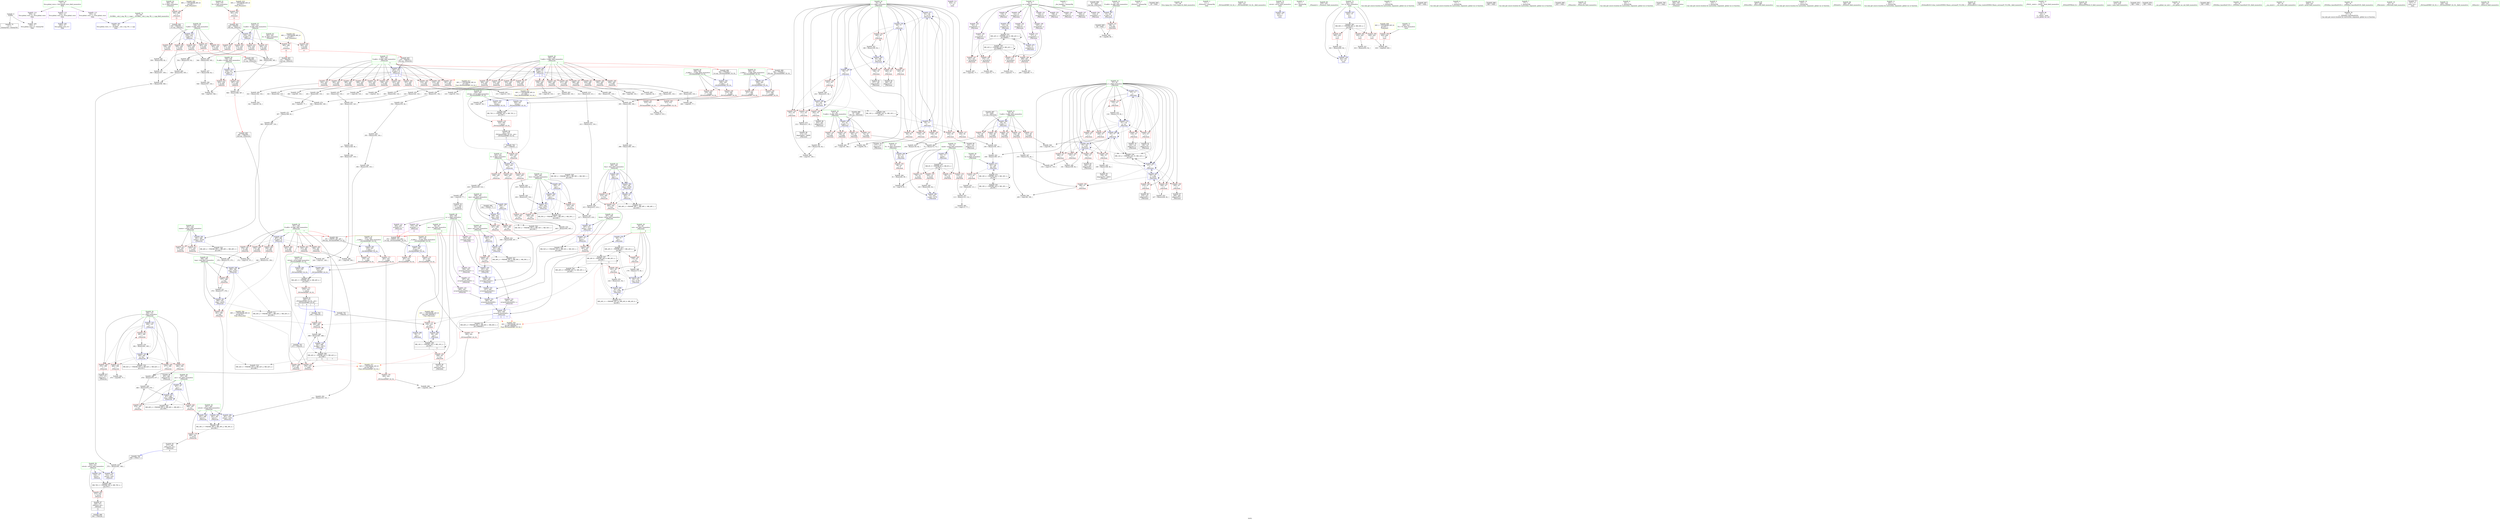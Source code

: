 digraph "SVFG" {
	label="SVFG";

	Node0x563f487d2240 [shape=record,color=grey,label="{NodeID: 0\nNullPtr}"];
	Node0x563f487d2240 -> Node0x563f48805140[style=solid];
	Node0x563f487d2240 -> Node0x563f48811c40[style=solid];
	Node0x563f48874290 [shape=record,color=black,label="{NodeID: 692\n530 = PHI(592, )\n1st arg _Z4funciii }"];
	Node0x563f48874290 -> Node0x563f488153b0[style=solid];
	Node0x563f4883e7e0 [shape=record,color=black,label="{NodeID: 526\nMR_54V_2 = PHI(MR_54V_5, MR_54V_1, MR_54V_1, )\npts\{300 \}\n}"];
	Node0x563f4881edc0 [shape=record,color=grey,label="{NodeID: 443\n436 = Binary(435, 316, )\n}"];
	Node0x563f4881edc0 -> Node0x563f48814440[style=solid];
	Node0x563f48812700 [shape=record,color=blue,label="{NodeID: 277\n55\<--139\ni\<--inc18\n_Z5bruteiii\n}"];
	Node0x563f48812700 -> Node0x563f488093e0[style=dashed];
	Node0x563f48812700 -> Node0x563f488094b0[style=dashed];
	Node0x563f48812700 -> Node0x563f48809580[style=dashed];
	Node0x563f48812700 -> Node0x563f48809650[style=dashed];
	Node0x563f48812700 -> Node0x563f48809720[style=dashed];
	Node0x563f48812700 -> Node0x563f48812700[style=dashed];
	Node0x563f48812700 -> Node0x563f488128a0[style=dashed];
	Node0x563f48806450 [shape=record,color=red,label="{NodeID: 194\n346\<--285\n\<--Y.addr\n_Z5func2iii\n}"];
	Node0x563f48806450 -> Node0x563f48820bc0[style=solid];
	Node0x563f48803580 [shape=record,color=purple,label="{NodeID: 111\n634\<--12\n\<--.str\nmain\n}"];
	Node0x563f48801880 [shape=record,color=green,label="{NodeID: 28\n63\<--64\nk\<--k_field_insensitive\n_Z5bruteiii\n}"];
	Node0x563f48801880 -> Node0x563f4880aaa0[style=solid];
	Node0x563f48801880 -> Node0x563f488123c0[style=solid];
	Node0x563f488217c0 [shape=record,color=grey,label="{NodeID: 471\n367 = Binary(366, 82, )\n}"];
	Node0x563f488217c0 -> Node0x563f488214c0[style=solid];
	Node0x563f48813dc0 [shape=record,color=blue,label="{NodeID: 305\n295\<--77\ntwo\<--\n_Z5func2iii\n}"];
	Node0x563f48813dc0 -> Node0x563f48807560[style=dashed];
	Node0x563f48813dc0 -> Node0x563f48807700[style=dashed];
	Node0x563f48813dc0 -> Node0x563f48813e90[style=dashed];
	Node0x563f48813dc0 -> Node0x563f48814440[style=dashed];
	Node0x563f48813dc0 -> Node0x563f4883dde0[style=dashed];
	Node0x563f48807b10 [shape=record,color=red,label="{NodeID: 222\n434\<--303\n\<--Z\n_Z5func2iii\n}"];
	Node0x563f48807b10 -> Node0x563f4881ef40[style=solid];
	Node0x563f48809650 [shape=record,color=red,label="{NodeID: 139\n124\<--55\n\<--i\n_Z5bruteiii\n}"];
	Node0x563f48809650 -> Node0x563f488055b0[style=solid];
	Node0x563f48804050 [shape=record,color=green,label="{NodeID: 56\n532\<--533\nretval\<--retval_field_insensitive\n_Z4funciii\n}"];
	Node0x563f48804050 -> Node0x563f48810a30[style=solid];
	Node0x563f48804050 -> Node0x563f48815550[style=solid];
	Node0x563f48804050 -> Node0x563f48815620[style=solid];
	Node0x563f488241c0 [shape=record,color=grey,label="{NodeID: 499\n83 = cmp(79, 81, )\n}"];
	Node0x563f4881c540 [shape=record,color=grey,label="{NodeID: 416\n139 = Binary(138, 82, )\n}"];
	Node0x563f4881c540 -> Node0x563f48812700[style=solid];
	Node0x563f48815480 [shape=record,color=blue,label="{NodeID: 333\n538\<--531\nK.addr\<--K\n_Z4funciii\n}"];
	Node0x563f48815480 -> Node0x563f48811320[style=dashed];
	Node0x563f48815480 -> Node0x563f488113f0[style=dashed];
	Node0x563f488110b0 [shape=record,color=red,label="{NodeID: 250\n558\<--536\n\<--Y.addr\n_Z4funciii\n}"];
	Node0x563f488110b0 -> Node0x563f488208c0[style=solid];
	Node0x563f4880ad10 [shape=record,color=red,label="{NodeID: 167\n162\<--161\n\<--arrayidx29\n_Z5bruteiii\n}"];
	Node0x563f4880ad10 -> Node0x563f48823ec0[style=solid];
	Node0x563f488058f0 [shape=record,color=black,label="{NodeID: 84\n166\<--165\nidxprom31\<--\n_Z5bruteiii\n}"];
	Node0x563f487feba0 [shape=record,color=green,label="{NodeID: 1\n7\<--1\n__dso_handle\<--dummyObj\nGlob }"];
	Node0x563f488743d0 [shape=record,color=black,label="{NodeID: 693\n531 = PHI(593, )\n2nd arg _Z4funciii }"];
	Node0x563f488743d0 -> Node0x563f48815480[style=solid];
	Node0x563f48850ad0 [shape=record,color=yellow,style=double,label="{NodeID: 610\n40V_1 = ENCHI(MR_40V_0)\npts\{286 \}\nFun[_ZSt3maxIiERKT_S2_S2_]}"];
	Node0x563f48850ad0 -> Node0x563f48810960[style=dashed];
	Node0x563f4883ece0 [shape=record,color=black,label="{NodeID: 527\nMR_56V_2 = PHI(MR_56V_5, MR_56V_1, MR_56V_1, )\npts\{302 \}\n}"];
	Node0x563f4881ef40 [shape=record,color=grey,label="{NodeID: 444\n435 = Binary(434, 82, )\n}"];
	Node0x563f4881ef40 -> Node0x563f4881edc0[style=solid];
	Node0x563f488127d0 [shape=record,color=blue,label="{NodeID: 278\n65\<--77\ncnt\<--\n_Z5bruteiii\n}"];
	Node0x563f488127d0 -> Node0x563f4883bae0[style=dashed];
	Node0x563f488127d0 -> Node0x563f488458f0[style=dashed];
	Node0x563f48806520 [shape=record,color=red,label="{NodeID: 195\n352\<--285\n\<--Y.addr\n_Z5func2iii\n}"];
	Node0x563f48806520 -> Node0x563f488205c0[style=solid];
	Node0x563f48803650 [shape=record,color=purple,label="{NodeID: 112\n652\<--14\nllvm.global_ctors_0\<--llvm.global_ctors\nGlob }"];
	Node0x563f48803650 -> Node0x563f48811a70[style=solid];
	Node0x563f48801950 [shape=record,color=green,label="{NodeID: 29\n65\<--66\ncnt\<--cnt_field_insensitive\n_Z5bruteiii\n|{|<s5>4}}"];
	Node0x563f48801950 -> Node0x563f4880ab70[style=solid];
	Node0x563f48801950 -> Node0x563f4880ac40[style=solid];
	Node0x563f48801950 -> Node0x563f488127d0[style=solid];
	Node0x563f48801950 -> Node0x563f48812a40[style=solid];
	Node0x563f48801950 -> Node0x563f48812e50[style=solid];
	Node0x563f48801950:s5 -> Node0x563f48873690[style=solid,color=red];
	Node0x563f48821940 [shape=record,color=grey,label="{NodeID: 472\n212 = Binary(211, 82, )\n}"];
	Node0x563f48821940 -> Node0x563f48805c30[style=solid];
	Node0x563f48813e90 [shape=record,color=blue,label="{NodeID: 306\n295\<--316\ntwo\<--\n_Z5func2iii\n}"];
	Node0x563f48813e90 -> Node0x563f48807560[style=dashed];
	Node0x563f48813e90 -> Node0x563f48807700[style=dashed];
	Node0x563f48813e90 -> Node0x563f48814440[style=dashed];
	Node0x563f48813e90 -> Node0x563f4883dde0[style=dashed];
	Node0x563f48807be0 [shape=record,color=red,label="{NodeID: 223\n438\<--303\n\<--Z\n_Z5func2iii\n}"];
	Node0x563f48807be0 -> Node0x563f4881ec40[style=solid];
	Node0x563f48809720 [shape=record,color=red,label="{NodeID: 140\n138\<--55\n\<--i\n_Z5bruteiii\n}"];
	Node0x563f48809720 -> Node0x563f4881c540[style=solid];
	Node0x563f48804120 [shape=record,color=green,label="{NodeID: 57\n534\<--535\nX.addr\<--X.addr_field_insensitive\n_Z4funciii\n}"];
	Node0x563f48804120 -> Node0x563f48810b00[style=solid];
	Node0x563f48804120 -> Node0x563f48810bd0[style=solid];
	Node0x563f48804120 -> Node0x563f48810ca0[style=solid];
	Node0x563f48804120 -> Node0x563f48810d70[style=solid];
	Node0x563f48804120 -> Node0x563f48810e40[style=solid];
	Node0x563f48804120 -> Node0x563f488152e0[style=solid];
	Node0x563f4880e1b0 [shape=record,color=grey,label="{NodeID: 500\n90 = cmp(86, 89, )\n}"];
	Node0x563f4881c6c0 [shape=record,color=grey,label="{NodeID: 417\n560 = Binary(557, 559, )\n}"];
	Node0x563f4881c6c0 -> Node0x563f4881c840[style=solid];
	Node0x563f48815550 [shape=record,color=blue,label="{NodeID: 334\n532\<--77\nretval\<--\n_Z4funciii\n}"];
	Node0x563f48815550 -> Node0x563f4884c6f0[style=dashed];
	Node0x563f48811180 [shape=record,color=red,label="{NodeID: 251\n563\<--536\n\<--Y.addr\n_Z4funciii\n|{<s0>8}}"];
	Node0x563f48811180:s0 -> Node0x563f48873960[style=solid,color=red];
	Node0x563f4880ade0 [shape=record,color=red,label="{NodeID: 168\n172\<--171\n\<--arrayidx35\n_Z5bruteiii\n}"];
	Node0x563f4880ade0 -> Node0x563f48823740[style=solid];
	Node0x563f488059c0 [shape=record,color=black,label="{NodeID: 85\n170\<--169\nidxprom34\<--add33\n_Z5bruteiii\n}"];
	Node0x563f487ffc50 [shape=record,color=green,label="{NodeID: 2\n10\<--1\n_ZSt3cin\<--dummyObj\nGlob }"];
	Node0x563f48874b70 [shape=record,color=black,label="{NodeID: 694\n26 = PHI()\n}"];
	Node0x563f4883f1e0 [shape=record,color=black,label="{NodeID: 528\nMR_58V_2 = PHI(MR_58V_4, MR_58V_1, MR_58V_1, )\npts\{304 \}\n}"];
	Node0x563f4881f0c0 [shape=record,color=grey,label="{NodeID: 445\n169 = Binary(168, 82, )\n}"];
	Node0x563f4881f0c0 -> Node0x563f488059c0[style=solid];
	Node0x563f488128a0 [shape=record,color=blue,label="{NodeID: 279\n55\<--77\ni\<--\n_Z5bruteiii\n}"];
	Node0x563f488128a0 -> Node0x563f488097f0[style=dashed];
	Node0x563f488128a0 -> Node0x563f488098c0[style=dashed];
	Node0x563f488128a0 -> Node0x563f48809990[style=dashed];
	Node0x563f488128a0 -> Node0x563f48809a60[style=dashed];
	Node0x563f488128a0 -> Node0x563f48812be0[style=dashed];
	Node0x563f488128a0 -> Node0x563f48812cb0[style=dashed];
	Node0x563f488065f0 [shape=record,color=red,label="{NodeID: 196\n364\<--285\n\<--Y.addr\n_Z5func2iii\n}"];
	Node0x563f488065f0 -> Node0x563f48821dc0[style=solid];
	Node0x563f48803750 [shape=record,color=purple,label="{NodeID: 113\n653\<--14\nllvm.global_ctors_1\<--llvm.global_ctors\nGlob }"];
	Node0x563f48803750 -> Node0x563f48811b40[style=solid];
	Node0x563f48801a20 [shape=record,color=green,label="{NodeID: 30\n87\<--88\nllvm.ctpop.i32\<--llvm.ctpop.i32_field_insensitive\n}"];
	Node0x563f48821ac0 [shape=record,color=grey,label="{NodeID: 473\n363 = Binary(362, 316, )\n}"];
	Node0x563f48821ac0 -> Node0x563f48821c40[style=solid];
	Node0x563f48813f60 [shape=record,color=blue,label="{NodeID: 307\n297\<--417\nthree\<--sub51\n_Z5func2iii\n}"];
	Node0x563f48813f60 -> Node0x563f488077d0[style=dashed];
	Node0x563f48813f60 -> Node0x563f48814370[style=dashed];
	Node0x563f48813f60 -> Node0x563f4883e2e0[style=dashed];
	Node0x563f48807cb0 [shape=record,color=red,label="{NodeID: 224\n444\<--303\n\<--Z\n_Z5func2iii\n}"];
	Node0x563f48807cb0 -> Node0x563f4881e040[style=solid];
	Node0x563f488097f0 [shape=record,color=red,label="{NodeID: 141\n145\<--55\n\<--i\n_Z5bruteiii\n}"];
	Node0x563f488097f0 -> Node0x563f48822b40[style=solid];
	Node0x563f488041f0 [shape=record,color=green,label="{NodeID: 58\n536\<--537\nY.addr\<--Y.addr_field_insensitive\n_Z4funciii\n}"];
	Node0x563f488041f0 -> Node0x563f48810f10[style=solid];
	Node0x563f488041f0 -> Node0x563f48810fe0[style=solid];
	Node0x563f488041f0 -> Node0x563f488110b0[style=solid];
	Node0x563f488041f0 -> Node0x563f48811180[style=solid];
	Node0x563f488041f0 -> Node0x563f48811250[style=solid];
	Node0x563f488041f0 -> Node0x563f488153b0[style=solid];
	Node0x563f4880e330 [shape=record,color=grey,label="{NodeID: 501\n549 = cmp(543, 548, )\n}"];
	Node0x563f4881c840 [shape=record,color=grey,label="{NodeID: 418\n561 = Binary(556, 560, )\n}"];
	Node0x563f4881c840 -> Node0x563f4881cfc0[style=solid];
	Node0x563f48815620 [shape=record,color=blue,label="{NodeID: 335\n532\<--570\nretval\<--sub7\n_Z4funciii\n}"];
	Node0x563f48815620 -> Node0x563f4884c6f0[style=dashed];
	Node0x563f48811250 [shape=record,color=red,label="{NodeID: 252\n565\<--536\n\<--Y.addr\n_Z4funciii\n}"];
	Node0x563f48811250 -> Node0x563f4881c3c0[style=solid];
	Node0x563f4880aeb0 [shape=record,color=red,label="{NodeID: 169\n208\<--207\n\<--arrayidx56\n_Z5bruteiii\n}"];
	Node0x563f4880aeb0 -> Node0x563f4880ec30[style=solid];
	Node0x563f48805a90 [shape=record,color=black,label="{NodeID: 86\n203\<--202\nidxprom53\<--\n_Z5bruteiii\n}"];
	Node0x563f487ffce0 [shape=record,color=green,label="{NodeID: 3\n11\<--1\n_ZSt4cout\<--dummyObj\nGlob }"];
	Node0x563f48874c70 [shape=record,color=black,label="{NodeID: 695\n86 = PHI()\n}"];
	Node0x563f48874c70 -> Node0x563f4880e1b0[style=solid];
	Node0x563f4883f6e0 [shape=record,color=black,label="{NodeID: 529\nMR_60V_2 = PHI(MR_60V_4, MR_60V_1, MR_60V_1, )\npts\{308 \}\n}"];
	Node0x563f4881f240 [shape=record,color=grey,label="{NodeID: 446\n181 = Binary(180, 82, )\n}"];
	Node0x563f4881f240 -> Node0x563f48812b10[style=solid];
	Node0x563f48812970 [shape=record,color=blue,label="{NodeID: 280\n57\<--77\nj\<--\n_Z5bruteiii\n}"];
	Node0x563f48812970 -> Node0x563f4880a280[style=dashed];
	Node0x563f48812970 -> Node0x563f4880a350[style=dashed];
	Node0x563f48812970 -> Node0x563f4880a420[style=dashed];
	Node0x563f48812970 -> Node0x563f4880a4f0[style=dashed];
	Node0x563f48812970 -> Node0x563f48812970[style=dashed];
	Node0x563f48812970 -> Node0x563f48812b10[style=dashed];
	Node0x563f48812970 -> Node0x563f48812d80[style=dashed];
	Node0x563f48812970 -> Node0x563f488430f0[style=dashed];
	Node0x563f488066c0 [shape=record,color=red,label="{NodeID: 197\n388\<--285\n\<--Y.addr\n_Z5func2iii\n}"];
	Node0x563f488066c0 -> Node0x563f48822240[style=solid];
	Node0x563f48803850 [shape=record,color=purple,label="{NodeID: 114\n654\<--14\nllvm.global_ctors_2\<--llvm.global_ctors\nGlob }"];
	Node0x563f48803850 -> Node0x563f48811c40[style=solid];
	Node0x563f48801b20 [shape=record,color=green,label="{NodeID: 31\n236\<--237\n_ZSt3minIiERKT_S2_S2_\<--_ZSt3minIiERKT_S2_S2__field_insensitive\n}"];
	Node0x563f48821c40 [shape=record,color=grey,label="{NodeID: 474\n366 = Binary(363, 365, )\n}"];
	Node0x563f48821c40 -> Node0x563f488217c0[style=solid];
	Node0x563f48814030 [shape=record,color=blue,label="{NodeID: 308\n299\<--77\none\<--\n_Z5func2iii\n}"];
	Node0x563f48814030 -> Node0x563f48807970[style=dashed];
	Node0x563f48814030 -> Node0x563f48814510[style=dashed];
	Node0x563f48814030 -> Node0x563f4883e7e0[style=dashed];
	Node0x563f48807d80 [shape=record,color=red,label="{NodeID: 225\n479\<--307\n\<--ans\n_Z5func2iii\n}"];
	Node0x563f48807d80 -> Node0x563f4881f840[style=solid];
	Node0x563f488098c0 [shape=record,color=red,label="{NodeID: 142\n156\<--55\n\<--i\n_Z5bruteiii\n}"];
	Node0x563f488098c0 -> Node0x563f48805750[style=solid];
	Node0x563f488042c0 [shape=record,color=green,label="{NodeID: 59\n538\<--539\nK.addr\<--K.addr_field_insensitive\n_Z4funciii\n}"];
	Node0x563f488042c0 -> Node0x563f48811320[style=solid];
	Node0x563f488042c0 -> Node0x563f488113f0[style=solid];
	Node0x563f488042c0 -> Node0x563f48815480[style=solid];
	Node0x563f4880e4b0 [shape=record,color=grey,label="{NodeID: 502\n344 = cmp(343, 82, )\n}"];
	Node0x563f4881c9c0 [shape=record,color=grey,label="{NodeID: 419\n405 = Binary(404, 316, )\n}"];
	Node0x563f4881c9c0 -> Node0x563f48822540[style=solid];
	Node0x563f488156f0 [shape=record,color=blue,label="{NodeID: 336\n618\<--77\nretval\<--\nmain\n}"];
	Node0x563f48811320 [shape=record,color=red,label="{NodeID: 253\n543\<--538\n\<--K.addr\n_Z4funciii\n}"];
	Node0x563f48811320 -> Node0x563f4880e330[style=solid];
	Node0x563f4880af80 [shape=record,color=red,label="{NodeID: 170\n218\<--217\n\<--arrayidx63\n_Z5bruteiii\n}"];
	Node0x563f4880af80 -> Node0x563f4880f0b0[style=solid];
	Node0x563f48805b60 [shape=record,color=black,label="{NodeID: 87\n206\<--205\nidxprom55\<--\n_Z5bruteiii\n}"];
	Node0x563f487ffd70 [shape=record,color=green,label="{NodeID: 4\n12\<--1\n.str\<--dummyObj\nGlob }"];
	Node0x563f48874dd0 [shape=record,color=black,label="{NodeID: 696\n594 = PHI(528, )\n}"];
	Node0x563f48850da0 [shape=record,color=yellow,style=double,label="{NodeID: 613\n38V_1 = ENCHI(MR_38V_0)\npts\{284 \}\nFun[_ZSt3maxIiERKT_S2_S2_]}"];
	Node0x563f48850da0 -> Node0x563f48810890[style=dashed];
	Node0x563f4883fbe0 [shape=record,color=black,label="{NodeID: 530\nMR_62V_2 = PHI(MR_62V_4, MR_62V_1, MR_62V_1, )\npts\{310 \}\n}"];
	Node0x563f4881f3c0 [shape=record,color=grey,label="{NodeID: 447\n153 = Binary(152, 82, )\n}"];
	Node0x563f4881f3c0 -> Node0x563f48823bc0[style=solid];
	Node0x563f48812a40 [shape=record,color=blue,label="{NodeID: 281\n65\<--176\ncnt\<--inc38\n_Z5bruteiii\n}"];
	Node0x563f48812a40 -> Node0x563f4883bae0[style=dashed];
	Node0x563f48806790 [shape=record,color=red,label="{NodeID: 198\n393\<--285\n\<--Y.addr\n_Z5func2iii\n}"];
	Node0x563f48806790 -> Node0x563f4880de20[style=solid];
	Node0x563f488082d0 [shape=record,color=purple,label="{NodeID: 115\n451\<--305\narrayinit.begin\<--a\n_Z5func2iii\n}"];
	Node0x563f488082d0 -> Node0x563f488146b0[style=solid];
	Node0x563f48801c20 [shape=record,color=green,label="{NodeID: 32\n253\<--254\nretval\<--retval_field_insensitive\n_ZSt3minIiERKT_S2_S2_\n}"];
	Node0x563f48801c20 -> Node0x563f4880b120[style=solid];
	Node0x563f48801c20 -> Node0x563f48813400[style=solid];
	Node0x563f48801c20 -> Node0x563f488134d0[style=solid];
	Node0x563f48821dc0 [shape=record,color=grey,label="{NodeID: 475\n365 = Binary(364, 316, )\n}"];
	Node0x563f48821dc0 -> Node0x563f48821c40[style=solid];
	Node0x563f48814100 [shape=record,color=blue,label="{NodeID: 309\n301\<--77\nzero\<--\n_Z5func2iii\n}"];
	Node0x563f48814100 -> Node0x563f48807a40[style=dashed];
	Node0x563f48814100 -> Node0x563f488145e0[style=dashed];
	Node0x563f48814100 -> Node0x563f4883ece0[style=dashed];
	Node0x563f48807e50 [shape=record,color=red,label="{NodeID: 226\n496\<--307\n\<--ans\n_Z5func2iii\n}"];
	Node0x563f48807e50 -> Node0x563f48814ed0[style=solid];
	Node0x563f48809990 [shape=record,color=red,label="{NodeID: 143\n165\<--55\n\<--i\n_Z5bruteiii\n}"];
	Node0x563f48809990 -> Node0x563f488058f0[style=solid];
	Node0x563f48804390 [shape=record,color=green,label="{NodeID: 60\n575\<--576\n_Z5main2v\<--_Z5main2v_field_insensitive\n}"];
	Node0x563f4880e630 [shape=record,color=grey,label="{NodeID: 503\n348 = cmp(347, 82, )\n}"];
	Node0x563f4881cb40 [shape=record,color=grey,label="{NodeID: 420\n106 = Binary(104, 105, )\n}"];
	Node0x563f4881cb40 -> Node0x563f4881ce40[style=solid];
	Node0x563f488157c0 [shape=record,color=blue,label="{NodeID: 337\n622\<--77\ntc\<--\nmain\n}"];
	Node0x563f488157c0 -> Node0x563f4884a8f0[style=dashed];
	Node0x563f488113f0 [shape=record,color=red,label="{NodeID: 254\n567\<--538\n\<--K.addr\n_Z4funciii\n}"];
	Node0x563f488113f0 -> Node0x563f4881c0c0[style=solid];
	Node0x563f4880b050 [shape=record,color=red,label="{NodeID: 171\n238\<--235\n\<--call\n_Z5bruteiii\n}"];
	Node0x563f4880b050 -> Node0x563f488130c0[style=solid];
	Node0x563f48805c30 [shape=record,color=black,label="{NodeID: 88\n213\<--212\nidxprom60\<--add59\n_Z5bruteiii\n}"];
	Node0x563f487ffe00 [shape=record,color=green,label="{NodeID: 5\n15\<--1\n\<--dummyObj\nCan only get source location for instruction, argument, global var or function.}"];
	Node0x563f48874fa0 [shape=record,color=black,label="{NodeID: 697\n595 = PHI()\n}"];
	Node0x563f488400e0 [shape=record,color=black,label="{NodeID: 531\nMR_64V_2 = PHI(MR_64V_7, MR_64V_1, MR_64V_1, )\npts\{3060000 \}\n}"];
	Node0x563f4881f540 [shape=record,color=grey,label="{NodeID: 448\n478 = Binary(476, 477, )\n}"];
	Node0x563f4881f540 -> Node0x563f4881f840[style=solid];
	Node0x563f48812b10 [shape=record,color=blue,label="{NodeID: 282\n57\<--181\nj\<--inc41\n_Z5bruteiii\n}"];
	Node0x563f48812b10 -> Node0x563f4880a280[style=dashed];
	Node0x563f48812b10 -> Node0x563f4880a350[style=dashed];
	Node0x563f48812b10 -> Node0x563f4880a420[style=dashed];
	Node0x563f48812b10 -> Node0x563f4880a4f0[style=dashed];
	Node0x563f48812b10 -> Node0x563f48812970[style=dashed];
	Node0x563f48812b10 -> Node0x563f48812b10[style=dashed];
	Node0x563f48812b10 -> Node0x563f48812d80[style=dashed];
	Node0x563f48812b10 -> Node0x563f488430f0[style=dashed];
	Node0x563f48806860 [shape=record,color=red,label="{NodeID: 199\n404\<--285\n\<--Y.addr\n_Z5func2iii\n}"];
	Node0x563f48806860 -> Node0x563f4881c9c0[style=solid];
	Node0x563f488083a0 [shape=record,color=purple,label="{NodeID: 116\n454\<--305\narrayinit.element\<--a\n_Z5func2iii\n}"];
	Node0x563f488083a0 -> Node0x563f48814780[style=solid];
	Node0x563f48801cf0 [shape=record,color=green,label="{NodeID: 33\n255\<--256\n__a.addr\<--__a.addr_field_insensitive\n_ZSt3minIiERKT_S2_S2_\n}"];
	Node0x563f48801cf0 -> Node0x563f4880b1f0[style=solid];
	Node0x563f48801cf0 -> Node0x563f4880b2c0[style=solid];
	Node0x563f48801cf0 -> Node0x563f48813260[style=solid];
	Node0x563f48821f40 [shape=record,color=grey,label="{NodeID: 476\n222 = Binary(221, 82, )\n}"];
	Node0x563f48821f40 -> Node0x563f48812e50[style=solid];
	Node0x563f488141d0 [shape=record,color=blue,label="{NodeID: 310\n303\<--430\nZ\<--\n_Z5func2iii\n}"];
	Node0x563f488141d0 -> Node0x563f48807b10[style=dashed];
	Node0x563f488141d0 -> Node0x563f48807be0[style=dashed];
	Node0x563f488141d0 -> Node0x563f48807cb0[style=dashed];
	Node0x563f488141d0 -> Node0x563f4883f1e0[style=dashed];
	Node0x563f48807f20 [shape=record,color=red,label="{NodeID: 227\n469\<--309\n\<--i\n_Z5func2iii\n}"];
	Node0x563f48807f20 -> Node0x563f48823a40[style=solid];
	Node0x563f48809a60 [shape=record,color=red,label="{NodeID: 144\n185\<--55\n\<--i\n_Z5bruteiii\n}"];
	Node0x563f48809a60 -> Node0x563f4881f9c0[style=solid];
	Node0x563f48804490 [shape=record,color=green,label="{NodeID: 61\n578\<--579\nX\<--X_field_insensitive\n_Z5main2v\n}"];
	Node0x563f48804490 -> Node0x563f488114c0[style=solid];
	Node0x563f4880e7b0 [shape=record,color=grey,label="{NodeID: 504\n200 = cmp(198, 199, )\n}"];
	Node0x563f4881ccc0 [shape=record,color=grey,label="{NodeID: 421\n633 = Binary(632, 82, )\n}"];
	Node0x563f48815890 [shape=record,color=blue,label="{NodeID: 338\n622\<--641\ntc\<--inc\nmain\n}"];
	Node0x563f48815890 -> Node0x563f4884a8f0[style=dashed];
	Node0x563f488114c0 [shape=record,color=red,label="{NodeID: 255\n591\<--578\n\<--X\n_Z5main2v\n|{<s0>12}}"];
	Node0x563f488114c0:s0 -> Node0x563f48874150[style=solid,color=red];
	Node0x563f4880b120 [shape=record,color=red,label="{NodeID: 172\n273\<--253\n\<--retval\n_ZSt3minIiERKT_S2_S2_\n}"];
	Node0x563f4880b120 -> Node0x563f48805ea0[style=solid];
	Node0x563f48805d00 [shape=record,color=black,label="{NodeID: 89\n216\<--215\nidxprom62\<--\n_Z5bruteiii\n}"];
	Node0x563f48800640 [shape=record,color=green,label="{NodeID: 6\n71\<--1\n\<--dummyObj\nCan only get source location for instruction, argument, global var or function.}"];
	Node0x563f48875070 [shape=record,color=black,label="{NodeID: 698\n598 = PHI()\n}"];
	Node0x563f4881f6c0 [shape=record,color=grey,label="{NodeID: 449\n176 = Binary(175, 82, )\n}"];
	Node0x563f4881f6c0 -> Node0x563f48812a40[style=solid];
	Node0x563f48812be0 [shape=record,color=blue,label="{NodeID: 283\n55\<--186\ni\<--inc44\n_Z5bruteiii\n}"];
	Node0x563f48812be0 -> Node0x563f488097f0[style=dashed];
	Node0x563f48812be0 -> Node0x563f488098c0[style=dashed];
	Node0x563f48812be0 -> Node0x563f48809990[style=dashed];
	Node0x563f48812be0 -> Node0x563f48809a60[style=dashed];
	Node0x563f48812be0 -> Node0x563f48812be0[style=dashed];
	Node0x563f48812be0 -> Node0x563f48812cb0[style=dashed];
	Node0x563f48806930 [shape=record,color=red,label="{NodeID: 200\n411\<--285\n\<--Y.addr\n_Z5func2iii\n}"];
	Node0x563f48806930 -> Node0x563f4881c240[style=solid];
	Node0x563f48808470 [shape=record,color=purple,label="{NodeID: 117\n457\<--305\narrayinit.element63\<--a\n_Z5func2iii\n}"];
	Node0x563f48808470 -> Node0x563f48814850[style=solid];
	Node0x563f48801dc0 [shape=record,color=green,label="{NodeID: 34\n257\<--258\n__b.addr\<--__b.addr_field_insensitive\n_ZSt3minIiERKT_S2_S2_\n}"];
	Node0x563f48801dc0 -> Node0x563f4880b390[style=solid];
	Node0x563f48801dc0 -> Node0x563f4880b460[style=solid];
	Node0x563f48801dc0 -> Node0x563f48813330[style=solid];
	Node0x563f488220c0 [shape=record,color=grey,label="{NodeID: 477\n360 = Binary(333, 359, )\n}"];
	Node0x563f488220c0 -> Node0x563f488138e0[style=solid];
	Node0x563f488142a0 [shape=record,color=blue,label="{NodeID: 311\n293\<--77\nfour\<--\n_Z5func2iii\n}"];
	Node0x563f488142a0 -> Node0x563f48807490[style=dashed];
	Node0x563f488142a0 -> Node0x563f4883d8e0[style=dashed];
	Node0x563f48807ff0 [shape=record,color=red,label="{NodeID: 228\n472\<--309\n\<--i\n_Z5func2iii\n}"];
	Node0x563f48807ff0 -> Node0x563f48806040[style=solid];
	Node0x563f48809b30 [shape=record,color=red,label="{NodeID: 145\n191\<--55\n\<--i\n_Z5bruteiii\n}"];
	Node0x563f48809b30 -> Node0x563f488232c0[style=solid];
	Node0x563f48804560 [shape=record,color=green,label="{NodeID: 62\n580\<--581\nY\<--Y_field_insensitive\n_Z5main2v\n}"];
	Node0x563f48804560 -> Node0x563f48811590[style=solid];
	Node0x563f4880e930 [shape=record,color=grey,label="{NodeID: 505\n340 = cmp(339, 316, )\n}"];
	Node0x563f4881ce40 [shape=record,color=grey,label="{NodeID: 422\n108 = Binary(106, 107, )\n}"];
	Node0x563f4881ce40 -> Node0x563f488123c0[style=solid];
	Node0x563f48811590 [shape=record,color=red,label="{NodeID: 256\n592\<--580\n\<--Y\n_Z5main2v\n|{<s0>12}}"];
	Node0x563f48811590:s0 -> Node0x563f48874290[style=solid,color=red];
	Node0x563f4880b1f0 [shape=record,color=red,label="{NodeID: 173\n263\<--255\n\<--__a.addr\n_ZSt3minIiERKT_S2_S2_\n}"];
	Node0x563f4880b1f0 -> Node0x563f4880b600[style=solid];
	Node0x563f48805dd0 [shape=record,color=black,label="{NodeID: 90\n43\<--246\n_Z5bruteiii_ret\<--\n_Z5bruteiii\n}"];
	Node0x563f488006d0 [shape=record,color=green,label="{NodeID: 7\n77\<--1\n\<--dummyObj\nCan only get source location for instruction, argument, global var or function.}"];
	Node0x563f48875140 [shape=record,color=black,label="{NodeID: 699\n625 = PHI()\n}"];
	Node0x563f4881f840 [shape=record,color=grey,label="{NodeID: 450\n480 = Binary(479, 478, )\n}"];
	Node0x563f4881f840 -> Node0x563f48814c60[style=solid];
	Node0x563f48812cb0 [shape=record,color=blue,label="{NodeID: 284\n55\<--77\ni\<--\n_Z5bruteiii\n}"];
	Node0x563f48812cb0 -> Node0x563f48809b30[style=dashed];
	Node0x563f48812cb0 -> Node0x563f48809c00[style=dashed];
	Node0x563f48812cb0 -> Node0x563f48809cd0[style=dashed];
	Node0x563f48812cb0 -> Node0x563f48809da0[style=dashed];
	Node0x563f48812cb0 -> Node0x563f48812ff0[style=dashed];
	Node0x563f48812cb0 -> Node0x563f48842c20[style=dashed];
	Node0x563f48806a00 [shape=record,color=red,label="{NodeID: 201\n424\<--285\n\<--Y.addr\n_Z5func2iii\n}"];
	Node0x563f48806a00 -> Node0x563f48822cc0[style=solid];
	Node0x563f48808540 [shape=record,color=purple,label="{NodeID: 118\n460\<--305\narrayinit.element64\<--a\n_Z5func2iii\n}"];
	Node0x563f48808540 -> Node0x563f48814920[style=solid];
	Node0x563f48801e90 [shape=record,color=green,label="{NodeID: 35\n275\<--276\n_Z5func2iii\<--_Z5func2iii_field_insensitive\n}"];
	Node0x563f48822240 [shape=record,color=grey,label="{NodeID: 478\n389 = cmp(388, 316, )\n}"];
	Node0x563f48814370 [shape=record,color=blue,label="{NodeID: 312\n297\<--77\nthree\<--\n_Z5func2iii\n}"];
	Node0x563f48814370 -> Node0x563f488077d0[style=dashed];
	Node0x563f48814370 -> Node0x563f4883e2e0[style=dashed];
	Node0x563f488080c0 [shape=record,color=red,label="{NodeID: 229\n477\<--309\n\<--i\n_Z5func2iii\n}"];
	Node0x563f488080c0 -> Node0x563f4881f540[style=solid];
	Node0x563f48809c00 [shape=record,color=red,label="{NodeID: 146\n202\<--55\n\<--i\n_Z5bruteiii\n}"];
	Node0x563f48809c00 -> Node0x563f48805a90[style=solid];
	Node0x563f48804630 [shape=record,color=green,label="{NodeID: 63\n582\<--583\nK\<--K_field_insensitive\n_Z5main2v\n}"];
	Node0x563f48804630 -> Node0x563f48811660[style=solid];
	Node0x563f4880eab0 [shape=record,color=grey,label="{NodeID: 506\n372 = cmp(370, 371, )\n}"];
	Node0x563f4881cfc0 [shape=record,color=grey,label="{NodeID: 423\n570 = Binary(561, 569, )\n}"];
	Node0x563f4881cfc0 -> Node0x563f48815620[style=solid];
	Node0x563f48811660 [shape=record,color=red,label="{NodeID: 257\n593\<--582\n\<--K\n_Z5main2v\n|{<s0>12}}"];
	Node0x563f48811660:s0 -> Node0x563f488743d0[style=solid,color=red];
	Node0x563f4880b2c0 [shape=record,color=red,label="{NodeID: 174\n270\<--255\n\<--__a.addr\n_ZSt3minIiERKT_S2_S2_\n}"];
	Node0x563f4880b2c0 -> Node0x563f488134d0[style=solid];
	Node0x563f48805ea0 [shape=record,color=black,label="{NodeID: 91\n250\<--273\n_ZSt3minIiERKT_S2_S2__ret\<--\n_ZSt3minIiERKT_S2_S2_\n|{<s0>4|<s1>6|<s2>7}}"];
	Node0x563f48805ea0:s0 -> Node0x563f488752e0[style=solid,color=blue];
	Node0x563f48805ea0:s1 -> Node0x563f48875620[style=solid,color=blue];
	Node0x563f48805ea0:s2 -> Node0x563f48875760[style=solid,color=blue];
	Node0x563f48800760 [shape=record,color=green,label="{NodeID: 8\n82\<--1\n\<--dummyObj\nCan only get source location for instruction, argument, global var or function.}"];
	Node0x563f48875210 [shape=record,color=black,label="{NodeID: 700\n635 = PHI()\n}"];
	Node0x563f4881f9c0 [shape=record,color=grey,label="{NodeID: 451\n186 = Binary(185, 82, )\n}"];
	Node0x563f4881f9c0 -> Node0x563f48812be0[style=solid];
	Node0x563f48812d80 [shape=record,color=blue,label="{NodeID: 285\n57\<--77\nj\<--\n_Z5bruteiii\n}"];
	Node0x563f48812d80 -> Node0x563f4880a5c0[style=dashed];
	Node0x563f48812d80 -> Node0x563f4880a690[style=dashed];
	Node0x563f48812d80 -> Node0x563f4880a760[style=dashed];
	Node0x563f48812d80 -> Node0x563f4880a830[style=dashed];
	Node0x563f48812d80 -> Node0x563f48812d80[style=dashed];
	Node0x563f48812d80 -> Node0x563f48812f20[style=dashed];
	Node0x563f48812d80 -> Node0x563f488430f0[style=dashed];
	Node0x563f48806ad0 [shape=record,color=red,label="{NodeID: 202\n321\<--287\n\<--K.addr\n_Z5func2iii\n}"];
	Node0x563f48806ad0 -> Node0x563f48822fc0[style=solid];
	Node0x563f48808610 [shape=record,color=purple,label="{NodeID: 119\n463\<--305\narrayinit.element65\<--a\n_Z5func2iii\n}"];
	Node0x563f48808610 -> Node0x563f488149f0[style=solid];
	Node0x563f48801f90 [shape=record,color=green,label="{NodeID: 36\n281\<--282\nretval\<--retval_field_insensitive\n_Z5func2iii\n}"];
	Node0x563f48801f90 -> Node0x563f4880b6d0[style=solid];
	Node0x563f48801f90 -> Node0x563f48813810[style=solid];
	Node0x563f48801f90 -> Node0x563f48813b50[style=solid];
	Node0x563f48801f90 -> Node0x563f48814ed0[style=solid];
	Node0x563f488223c0 [shape=record,color=grey,label="{NodeID: 479\n386 = cmp(385, 316, )\n}"];
	Node0x563f48814440 [shape=record,color=blue,label="{NodeID: 313\n295\<--436\ntwo\<--div57\n_Z5func2iii\n}"];
	Node0x563f48814440 -> Node0x563f48807630[style=dashed];
	Node0x563f48814440 -> Node0x563f48807700[style=dashed];
	Node0x563f48814440 -> Node0x563f4883dde0[style=dashed];
	Node0x563f48808190 [shape=record,color=red,label="{NodeID: 230\n482\<--309\n\<--i\n_Z5func2iii\n}"];
	Node0x563f48808190 -> Node0x563f48806110[style=solid];
	Node0x563f48809cd0 [shape=record,color=red,label="{NodeID: 147\n211\<--55\n\<--i\n_Z5bruteiii\n}"];
	Node0x563f48809cd0 -> Node0x563f48821940[style=solid];
	Node0x563f48804700 [shape=record,color=green,label="{NodeID: 64\n584\<--585\ni\<--i_field_insensitive\n_Z5main2v\n}"];
	Node0x563f4880ec30 [shape=record,color=grey,label="{NodeID: 507\n209 = cmp(208, 77, )\n}"];
	Node0x563f4881d140 [shape=record,color=grey,label="{NodeID: 424\n395 = Binary(392, 394, )\n}"];
	Node0x563f4881d140 -> Node0x563f4881d2c0[style=solid];
	Node0x563f48811730 [shape=record,color=red,label="{NodeID: 258\n629\<--620\n\<--TC\nmain\n}"];
	Node0x563f48811730 -> Node0x563f488229c0[style=solid];
	Node0x563f4880b390 [shape=record,color=red,label="{NodeID: 175\n261\<--257\n\<--__b.addr\n_ZSt3minIiERKT_S2_S2_\n}"];
	Node0x563f4880b390 -> Node0x563f4880b530[style=solid];
	Node0x563f48805f70 [shape=record,color=black,label="{NodeID: 92\n441\<--440\n\<--cmp59\n_Z5func2iii\n}"];
	Node0x563f488007f0 [shape=record,color=green,label="{NodeID: 9\n316\<--1\n\<--dummyObj\nCan only get source location for instruction, argument, global var or function.}"];
	Node0x563f488752e0 [shape=record,color=black,label="{NodeID: 701\n235 = PHI(250, )\n}"];
	Node0x563f488752e0 -> Node0x563f4880b050[style=solid];
	Node0x563f4881fb40 [shape=record,color=grey,label="{NodeID: 452\n332 = Binary(333, 331, )\n}"];
	Node0x563f4881fb40 -> Node0x563f48813810[style=solid];
	Node0x563f48812e50 [shape=record,color=blue,label="{NodeID: 286\n65\<--222\ncnt\<--inc66\n_Z5bruteiii\n}"];
	Node0x563f48812e50 -> Node0x563f4884daf0[style=dashed];
	Node0x563f48806ba0 [shape=record,color=red,label="{NodeID: 203\n331\<--287\n\<--K.addr\n_Z5func2iii\n}"];
	Node0x563f48806ba0 -> Node0x563f4881fb40[style=solid];
	Node0x563f488086e0 [shape=record,color=purple,label="{NodeID: 120\n474\<--305\narrayidx\<--a\n_Z5func2iii\n|{<s0>6}}"];
	Node0x563f488086e0:s0 -> Node0x563f48873690[style=solid,color=red];
	Node0x563f48802060 [shape=record,color=green,label="{NodeID: 37\n283\<--284\nX.addr\<--X.addr_field_insensitive\n_Z5func2iii\n|{|<s12>5}}"];
	Node0x563f48802060 -> Node0x563f4880b7a0[style=solid];
	Node0x563f48802060 -> Node0x563f4880b870[style=solid];
	Node0x563f48802060 -> Node0x563f4880b940[style=solid];
	Node0x563f48802060 -> Node0x563f4880ba10[style=solid];
	Node0x563f48802060 -> Node0x563f4880bae0[style=solid];
	Node0x563f48802060 -> Node0x563f4880bbb0[style=solid];
	Node0x563f48802060 -> Node0x563f4880bc80[style=solid];
	Node0x563f48802060 -> Node0x563f4880bd50[style=solid];
	Node0x563f48802060 -> Node0x563f4880be20[style=solid];
	Node0x563f48802060 -> Node0x563f4880bef0[style=solid];
	Node0x563f48802060 -> Node0x563f4880bfc0[style=solid];
	Node0x563f48802060 -> Node0x563f488135a0[style=solid];
	Node0x563f48802060:s12 -> Node0x563f48873f00[style=solid,color=red];
	Node0x563f4884a8f0 [shape=record,color=black,label="{NodeID: 563\nMR_94V_3 = PHI(MR_94V_4, MR_94V_2, )\npts\{623 \}\n}"];
	Node0x563f4884a8f0 -> Node0x563f48811800[style=dashed];
	Node0x563f4884a8f0 -> Node0x563f488118d0[style=dashed];
	Node0x563f4884a8f0 -> Node0x563f488119a0[style=dashed];
	Node0x563f4884a8f0 -> Node0x563f48815890[style=dashed];
	Node0x563f48822540 [shape=record,color=grey,label="{NodeID: 480\n406 = cmp(405, 77, )\n}"];
	Node0x563f48814510 [shape=record,color=blue,label="{NodeID: 314\n299\<--442\none\<--cond\n_Z5func2iii\n}"];
	Node0x563f48814510 -> Node0x563f488078a0[style=dashed];
	Node0x563f48814510 -> Node0x563f48807970[style=dashed];
	Node0x563f48814510 -> Node0x563f4883e7e0[style=dashed];
	Node0x563f48810180 [shape=record,color=red,label="{NodeID: 231\n491\<--309\n\<--i\n_Z5func2iii\n}"];
	Node0x563f48810180 -> Node0x563f48821640[style=solid];
	Node0x563f48809da0 [shape=record,color=red,label="{NodeID: 148\n231\<--55\n\<--i\n_Z5bruteiii\n}"];
	Node0x563f48809da0 -> Node0x563f4881d440[style=solid];
	Node0x563f488047d0 [shape=record,color=green,label="{NodeID: 65\n587\<--588\n_ZNSirsERi\<--_ZNSirsERi_field_insensitive\n}"];
	Node0x563f4880edb0 [shape=record,color=grey,label="{NodeID: 508\n96 = cmp(94, 95, )\n}"];
	Node0x563f4881d2c0 [shape=record,color=grey,label="{NodeID: 425\n396 = Binary(395, 316, )\n}"];
	Node0x563f4881d2c0 -> Node0x563f48813cf0[style=solid];
	Node0x563f48811800 [shape=record,color=red,label="{NodeID: 259\n628\<--622\n\<--tc\nmain\n}"];
	Node0x563f48811800 -> Node0x563f488229c0[style=solid];
	Node0x563f4880b460 [shape=record,color=red,label="{NodeID: 176\n267\<--257\n\<--__b.addr\n_ZSt3minIiERKT_S2_S2_\n}"];
	Node0x563f4880b460 -> Node0x563f48813400[style=solid];
	Node0x563f48806040 [shape=record,color=black,label="{NodeID: 93\n473\<--472\nidxprom\<--\n_Z5func2iii\n}"];
	Node0x563f48800880 [shape=record,color=green,label="{NodeID: 10\n333\<--1\n\<--dummyObj\nCan only get source location for instruction, argument, global var or function.}"];
	Node0x563f488754e0 [shape=record,color=black,label="{NodeID: 702\n427 = PHI(501, )\n}"];
	Node0x563f488754e0 -> Node0x563f48810210[style=solid];
	Node0x563f48851310 [shape=record,color=yellow,style=double,label="{NodeID: 619\n84V_1 = ENCHI(MR_84V_0)\npts\{579 \}\nFun[_Z5main2v]}"];
	Node0x563f48851310 -> Node0x563f488114c0[style=dashed];
	Node0x563f4881fcc0 [shape=record,color=grey,label="{NodeID: 453\n326 = Binary(323, 325, )\n}"];
	Node0x563f4881fcc0 -> Node0x563f4881ffc0[style=solid];
	Node0x563f48812f20 [shape=record,color=blue,label="{NodeID: 287\n57\<--227\nj\<--inc69\n_Z5bruteiii\n}"];
	Node0x563f48812f20 -> Node0x563f4880a5c0[style=dashed];
	Node0x563f48812f20 -> Node0x563f4880a690[style=dashed];
	Node0x563f48812f20 -> Node0x563f4880a760[style=dashed];
	Node0x563f48812f20 -> Node0x563f4880a830[style=dashed];
	Node0x563f48812f20 -> Node0x563f48812d80[style=dashed];
	Node0x563f48812f20 -> Node0x563f48812f20[style=dashed];
	Node0x563f48812f20 -> Node0x563f488430f0[style=dashed];
	Node0x563f48806c70 [shape=record,color=red,label="{NodeID: 204\n350\<--287\n\<--K.addr\n_Z5func2iii\n}"];
	Node0x563f48806c70 -> Node0x563f48823140[style=solid];
	Node0x563f488087b0 [shape=record,color=purple,label="{NodeID: 121\n484\<--305\narrayidx71\<--a\n_Z5func2iii\n|{<s0>7}}"];
	Node0x563f488087b0:s0 -> Node0x563f48873690[style=solid,color=red];
	Node0x563f48802130 [shape=record,color=green,label="{NodeID: 38\n285\<--286\nY.addr\<--Y.addr_field_insensitive\n_Z5func2iii\n|{|<s12>5}}"];
	Node0x563f48802130 -> Node0x563f4880c090[style=solid];
	Node0x563f48802130 -> Node0x563f488062b0[style=solid];
	Node0x563f48802130 -> Node0x563f48806380[style=solid];
	Node0x563f48802130 -> Node0x563f48806450[style=solid];
	Node0x563f48802130 -> Node0x563f48806520[style=solid];
	Node0x563f48802130 -> Node0x563f488065f0[style=solid];
	Node0x563f48802130 -> Node0x563f488066c0[style=solid];
	Node0x563f48802130 -> Node0x563f48806790[style=solid];
	Node0x563f48802130 -> Node0x563f48806860[style=solid];
	Node0x563f48802130 -> Node0x563f48806930[style=solid];
	Node0x563f48802130 -> Node0x563f48806a00[style=solid];
	Node0x563f48802130 -> Node0x563f48813670[style=solid];
	Node0x563f48802130:s12 -> Node0x563f48874010[style=solid,color=red];
	Node0x563f4884adf0 [shape=record,color=black,label="{NodeID: 564\nMR_70V_3 = PHI(MR_70V_4, MR_70V_2, )\npts\{505 \}\n}"];
	Node0x563f4884adf0 -> Node0x563f48810480[style=dashed];
	Node0x563f488226c0 [shape=record,color=grey,label="{NodeID: 481\n402 = cmp(401, 77, )\n}"];
	Node0x563f488145e0 [shape=record,color=blue,label="{NodeID: 315\n301\<--448\nzero\<--sub61\n_Z5func2iii\n}"];
	Node0x563f488145e0 -> Node0x563f48807a40[style=dashed];
	Node0x563f488145e0 -> Node0x563f4883ece0[style=dashed];
	Node0x563f48810210 [shape=record,color=red,label="{NodeID: 232\n430\<--427\n\<--call\n_Z5func2iii\n}"];
	Node0x563f48810210 -> Node0x563f488141d0[style=solid];
	Node0x563f48809e70 [shape=record,color=red,label="{NodeID: 149\n100\<--57\n\<--j\n_Z5bruteiii\n}"];
	Node0x563f48809e70 -> Node0x563f4880ef30[style=solid];
	Node0x563f488048d0 [shape=record,color=green,label="{NodeID: 66\n596\<--597\n_ZNSolsEi\<--_ZNSolsEi_field_insensitive\n}"];
	Node0x563f4880ef30 [shape=record,color=grey,label="{NodeID: 509\n102 = cmp(100, 101, )\n}"];
	Node0x563f4881d440 [shape=record,color=grey,label="{NodeID: 426\n232 = Binary(231, 82, )\n}"];
	Node0x563f4881d440 -> Node0x563f48812ff0[style=solid];
	Node0x563f488118d0 [shape=record,color=red,label="{NodeID: 260\n632\<--622\n\<--tc\nmain\n}"];
	Node0x563f488118d0 -> Node0x563f4881ccc0[style=solid];
	Node0x563f4880b530 [shape=record,color=red,label="{NodeID: 177\n262\<--261\n\<--\n_ZSt3minIiERKT_S2_S2_\n}"];
	Node0x563f4880b530 -> Node0x563f48824040[style=solid];
	Node0x563f48806110 [shape=record,color=black,label="{NodeID: 94\n483\<--482\nidxprom70\<--\n_Z5func2iii\n}"];
	Node0x563f48800940 [shape=record,color=green,label="{NodeID: 11\n493\<--1\n\<--dummyObj\nCan only get source location for instruction, argument, global var or function.}"];
	Node0x563f48875620 [shape=record,color=black,label="{NodeID: 703\n475 = PHI(250, )\n}"];
	Node0x563f48875620 -> Node0x563f488102e0[style=solid];
	Node0x563f48851420 [shape=record,color=yellow,style=double,label="{NodeID: 620\n86V_1 = ENCHI(MR_86V_0)\npts\{581 \}\nFun[_Z5main2v]}"];
	Node0x563f48851420 -> Node0x563f48811590[style=dashed];
	Node0x563f4883a4c0 [shape=record,color=black,label="{NodeID: 537\nMR_8V_3 = PHI(MR_8V_4, MR_8V_2, )\npts\{54 \}\n}"];
	Node0x563f4883a4c0 -> Node0x563f488090a0[style=dashed];
	Node0x563f4883a4c0 -> Node0x563f48809170[style=dashed];
	Node0x563f4883a4c0 -> Node0x563f48809240[style=dashed];
	Node0x563f4883a4c0 -> Node0x563f48809310[style=dashed];
	Node0x563f4883a4c0 -> Node0x563f48813190[style=dashed];
	Node0x563f4881fe40 [shape=record,color=grey,label="{NodeID: 454\n325 = Binary(324, 316, )\n}"];
	Node0x563f4881fe40 -> Node0x563f4881fcc0[style=solid];
	Node0x563f48812ff0 [shape=record,color=blue,label="{NodeID: 288\n55\<--232\ni\<--inc72\n_Z5bruteiii\n}"];
	Node0x563f48812ff0 -> Node0x563f48809b30[style=dashed];
	Node0x563f48812ff0 -> Node0x563f48809c00[style=dashed];
	Node0x563f48812ff0 -> Node0x563f48809cd0[style=dashed];
	Node0x563f48812ff0 -> Node0x563f48809da0[style=dashed];
	Node0x563f48812ff0 -> Node0x563f48812ff0[style=dashed];
	Node0x563f48812ff0 -> Node0x563f48842c20[style=dashed];
	Node0x563f48806d40 [shape=record,color=red,label="{NodeID: 205\n359\<--287\n\<--K.addr\n_Z5func2iii\n}"];
	Node0x563f48806d40 -> Node0x563f488220c0[style=solid];
	Node0x563f48808880 [shape=record,color=red,label="{NodeID: 122\n72\<--47\n\<--X.addr\n_Z5bruteiii\n}"];
	Node0x563f48808880 -> Node0x563f48820a40[style=solid];
	Node0x563f48802200 [shape=record,color=green,label="{NodeID: 39\n287\<--288\nK.addr\<--K.addr_field_insensitive\n_Z5func2iii\n|{|<s9>6|<s10>7}}"];
	Node0x563f48802200 -> Node0x563f48806ad0[style=solid];
	Node0x563f48802200 -> Node0x563f48806ba0[style=solid];
	Node0x563f48802200 -> Node0x563f48806c70[style=solid];
	Node0x563f48802200 -> Node0x563f48806d40[style=solid];
	Node0x563f48802200 -> Node0x563f48806e10[style=solid];
	Node0x563f48802200 -> Node0x563f48806ee0[style=solid];
	Node0x563f48802200 -> Node0x563f48806fb0[style=solid];
	Node0x563f48802200 -> Node0x563f48813740[style=solid];
	Node0x563f48802200 -> Node0x563f48814d30[style=solid];
	Node0x563f48802200:s9 -> Node0x563f48873370[style=solid,color=red];
	Node0x563f48802200:s10 -> Node0x563f48873370[style=solid,color=red];
	Node0x563f48822840 [shape=record,color=grey,label="{NodeID: 482\n114 = cmp(113, 77, )\n}"];
	Node0x563f488146b0 [shape=record,color=blue,label="{NodeID: 316\n451\<--452\narrayinit.begin\<--\n_Z5func2iii\n}"];
	Node0x563f488146b0 -> Node0x563f48814780[style=dashed];
	Node0x563f488102e0 [shape=record,color=red,label="{NodeID: 233\n476\<--475\n\<--call67\n_Z5func2iii\n}"];
	Node0x563f488102e0 -> Node0x563f4881f540[style=solid];
	Node0x563f48809f40 [shape=record,color=red,label="{NodeID: 150\n107\<--57\n\<--j\n_Z5bruteiii\n}"];
	Node0x563f48809f40 -> Node0x563f4881ce40[style=solid];
	Node0x563f488049d0 [shape=record,color=green,label="{NodeID: 67\n599\<--600\n_ZSt4endlIcSt11char_traitsIcEERSt13basic_ostreamIT_T0_ES6_\<--_ZSt4endlIcSt11char_traitsIcEERSt13basic_ostreamIT_T0_ES6__field_insensitive\n}"];
	Node0x563f4880f0b0 [shape=record,color=grey,label="{NodeID: 510\n219 = cmp(218, 77, )\n}"];
	Node0x563f4881d5c0 [shape=record,color=grey,label="{NodeID: 427\n417 = Binary(415, 416, )\n}"];
	Node0x563f4881d5c0 -> Node0x563f48813f60[style=solid];
	Node0x563f488119a0 [shape=record,color=red,label="{NodeID: 261\n640\<--622\n\<--tc\nmain\n}"];
	Node0x563f488119a0 -> Node0x563f4881eac0[style=solid];
	Node0x563f4880b600 [shape=record,color=red,label="{NodeID: 178\n264\<--263\n\<--\n_ZSt3minIiERKT_S2_S2_\n}"];
	Node0x563f4880b600 -> Node0x563f48824040[style=solid];
	Node0x563f488061e0 [shape=record,color=black,label="{NodeID: 95\n277\<--499\n_Z5func2iii_ret\<--\n_Z5func2iii\n|{<s0>8}}"];
	Node0x563f488061e0:s0 -> Node0x563f488758a0[style=solid,color=blue];
	Node0x563f48800a00 [shape=record,color=green,label="{NodeID: 12\n4\<--6\n_ZStL8__ioinit\<--_ZStL8__ioinit_field_insensitive\nGlob }"];
	Node0x563f48800a00 -> Node0x563f48802af0[style=solid];
	Node0x563f48875760 [shape=record,color=black,label="{NodeID: 704\n485 = PHI(250, )\n}"];
	Node0x563f48875760 -> Node0x563f488103b0[style=solid];
	Node0x563f48851500 [shape=record,color=yellow,style=double,label="{NodeID: 621\n88V_1 = ENCHI(MR_88V_0)\npts\{583 \}\nFun[_Z5main2v]}"];
	Node0x563f48851500 -> Node0x563f48811660[style=dashed];
	Node0x563f48842c20 [shape=record,color=black,label="{NodeID: 538\nMR_10V_2 = PHI(MR_10V_12, MR_10V_1, )\npts\{56 \}\n}"];
	Node0x563f48842c20 -> Node0x563f48812220[style=dashed];
	Node0x563f48842c20 -> Node0x563f48842c20[style=dashed];
	Node0x563f4881ffc0 [shape=record,color=grey,label="{NodeID: 455\n327 = Binary(326, 82, )\n}"];
	Node0x563f4881ffc0 -> Node0x563f48820140[style=solid];
	Node0x563f488130c0 [shape=record,color=blue,label="{NodeID: 289\n59\<--238\nans\<--\n_Z5bruteiii\n}"];
	Node0x563f488130c0 -> Node0x563f488435f0[style=dashed];
	Node0x563f48806e10 [shape=record,color=red,label="{NodeID: 206\n370\<--287\n\<--K.addr\n_Z5func2iii\n}"];
	Node0x563f48806e10 -> Node0x563f4880eab0[style=solid];
	Node0x563f48808950 [shape=record,color=red,label="{NodeID: 123\n95\<--47\n\<--X.addr\n_Z5bruteiii\n}"];
	Node0x563f48808950 -> Node0x563f4880edb0[style=solid];
	Node0x563f488022d0 [shape=record,color=green,label="{NodeID: 40\n289\<--290\ntmp\<--tmp_field_insensitive\n_Z5func2iii\n}"];
	Node0x563f488022d0 -> Node0x563f48807080[style=solid];
	Node0x563f488022d0 -> Node0x563f48807150[style=solid];
	Node0x563f488022d0 -> Node0x563f488138e0[style=solid];
	Node0x563f488022d0 -> Node0x563f48813a80[style=solid];
	Node0x563f488229c0 [shape=record,color=grey,label="{NodeID: 483\n630 = cmp(628, 629, )\n}"];
	Node0x563f48814780 [shape=record,color=blue,label="{NodeID: 317\n454\<--455\narrayinit.element\<--\n_Z5func2iii\n}"];
	Node0x563f48814780 -> Node0x563f48814850[style=dashed];
	Node0x563f488103b0 [shape=record,color=red,label="{NodeID: 234\n486\<--485\n\<--call72\n_Z5func2iii\n}"];
	Node0x563f488103b0 -> Node0x563f48821340[style=solid];
	Node0x563f4880a010 [shape=record,color=red,label="{NodeID: 151\n119\<--57\n\<--j\n_Z5bruteiii\n}"];
	Node0x563f4880a010 -> Node0x563f488054e0[style=solid];
	Node0x563f48804ad0 [shape=record,color=green,label="{NodeID: 68\n601\<--602\n_ZNSolsEPFRSoS_E\<--_ZNSolsEPFRSoS_E_field_insensitive\n}"];
	Node0x563f4884fc40 [shape=record,color=yellow,style=double,label="{NodeID: 594\n66V_1 = ENCHI(MR_66V_0)\npts\{60 66 \}\nFun[_Z5func2iii]}"];
	Node0x563f4884fc40 -> Node0x563f488102e0[style=dashed];
	Node0x563f4884fc40 -> Node0x563f488103b0[style=dashed];
	Node0x563f4880f230 [shape=record,color=grey,label="{NodeID: 511\n516 = cmp(513, 515, )\n}"];
	Node0x563f4881d740 [shape=record,color=grey,label="{NodeID: 428\n243 = Binary(242, 82, )\n}"];
	Node0x563f4881d740 -> Node0x563f48813190[style=solid];
	Node0x563f48811a70 [shape=record,color=blue,label="{NodeID: 262\n652\<--15\nllvm.global_ctors_0\<--\nGlob }"];
	Node0x563f4880b6d0 [shape=record,color=red,label="{NodeID: 179\n499\<--281\n\<--retval\n_Z5func2iii\n}"];
	Node0x563f4880b6d0 -> Node0x563f488061e0[style=solid];
	Node0x563f48802950 [shape=record,color=black,label="{NodeID: 96\n501\<--524\n_ZSt3maxIiERKT_S2_S2__ret\<--\n_ZSt3maxIiERKT_S2_S2_\n|{<s0>5}}"];
	Node0x563f48802950:s0 -> Node0x563f488754e0[style=solid,color=blue];
	Node0x563f48800b00 [shape=record,color=green,label="{NodeID: 13\n8\<--9\na\<--a_field_insensitive\nGlob }"];
	Node0x563f48800b00 -> Node0x563f48802bc0[style=solid];
	Node0x563f48800b00 -> Node0x563f48802c90[style=solid];
	Node0x563f48800b00 -> Node0x563f48802d60[style=solid];
	Node0x563f48800b00 -> Node0x563f48802e30[style=solid];
	Node0x563f48800b00 -> Node0x563f48802f00[style=solid];
	Node0x563f48800b00 -> Node0x563f48802fd0[style=solid];
	Node0x563f48800b00 -> Node0x563f488030a0[style=solid];
	Node0x563f48800b00 -> Node0x563f48803170[style=solid];
	Node0x563f48800b00 -> Node0x563f48803240[style=solid];
	Node0x563f48800b00 -> Node0x563f48803310[style=solid];
	Node0x563f48800b00 -> Node0x563f488033e0[style=solid];
	Node0x563f48800b00 -> Node0x563f488034b0[style=solid];
	Node0x563f488758a0 [shape=record,color=black,label="{NodeID: 705\n569 = PHI(277, )\n}"];
	Node0x563f488758a0 -> Node0x563f4881cfc0[style=solid];
	Node0x563f488430f0 [shape=record,color=black,label="{NodeID: 539\nMR_12V_2 = PHI(MR_12V_15, MR_12V_1, )\npts\{58 \}\n}"];
	Node0x563f488430f0 -> Node0x563f488122f0[style=dashed];
	Node0x563f488430f0 -> Node0x563f48812970[style=dashed];
	Node0x563f488430f0 -> Node0x563f48812d80[style=dashed];
	Node0x563f488430f0 -> Node0x563f488430f0[style=dashed];
	Node0x563f48820140 [shape=record,color=grey,label="{NodeID: 456\n328 = Binary(327, 316, )\n}"];
	Node0x563f48820140 -> Node0x563f48822fc0[style=solid];
	Node0x563f48813190 [shape=record,color=blue,label="{NodeID: 290\n53\<--243\nmask\<--inc76\n_Z5bruteiii\n}"];
	Node0x563f48813190 -> Node0x563f4883a4c0[style=dashed];
	Node0x563f48806ee0 [shape=record,color=red,label="{NodeID: 207\n374\<--287\n\<--K.addr\n_Z5func2iii\n}"];
	Node0x563f48806ee0 -> Node0x563f488211c0[style=solid];
	Node0x563f48808a20 [shape=record,color=red,label="{NodeID: 124\n146\<--47\n\<--X.addr\n_Z5bruteiii\n}"];
	Node0x563f48808a20 -> Node0x563f48822b40[style=solid];
	Node0x563f488023a0 [shape=record,color=green,label="{NodeID: 41\n291\<--292\ncenter\<--center_field_insensitive\n_Z5func2iii\n}"];
	Node0x563f488023a0 -> Node0x563f48807220[style=solid];
	Node0x563f488023a0 -> Node0x563f488072f0[style=solid];
	Node0x563f488023a0 -> Node0x563f488139b0[style=solid];
	Node0x563f4884bcf0 [shape=record,color=black,label="{NodeID: 567\nMR_26V_3 = PHI(MR_26V_4, MR_26V_2, )\npts\{254 \}\n}"];
	Node0x563f4884bcf0 -> Node0x563f4880b120[style=dashed];
	Node0x563f48822b40 [shape=record,color=grey,label="{NodeID: 484\n147 = cmp(145, 146, )\n}"];
	Node0x563f48814850 [shape=record,color=blue,label="{NodeID: 318\n457\<--458\narrayinit.element63\<--\n_Z5func2iii\n}"];
	Node0x563f48814850 -> Node0x563f48814920[style=dashed];
	Node0x563f48810480 [shape=record,color=red,label="{NodeID: 235\n524\<--504\n\<--retval\n_ZSt3maxIiERKT_S2_S2_\n}"];
	Node0x563f48810480 -> Node0x563f48802950[style=solid];
	Node0x563f4880a0e0 [shape=record,color=red,label="{NodeID: 152\n127\<--57\n\<--j\n_Z5bruteiii\n}"];
	Node0x563f4880a0e0 -> Node0x563f48805680[style=solid];
	Node0x563f48804bd0 [shape=record,color=green,label="{NodeID: 69\n615\<--616\nmain\<--main_field_insensitive\n}"];
	Node0x563f48873040 [shape=record,color=black,label="{NodeID: 678\n586 = PHI()\n}"];
	Node0x563f4881d8c0 [shape=record,color=grey,label="{NodeID: 429\n415 = Binary(413, 414, )\n}"];
	Node0x563f4881d8c0 -> Node0x563f4881d5c0[style=solid];
	Node0x563f48811b40 [shape=record,color=blue,label="{NodeID: 263\n653\<--16\nllvm.global_ctors_1\<--_GLOBAL__sub_I_rng..58_1_1.cpp\nGlob }"];
	Node0x563f4880b7a0 [shape=record,color=red,label="{NodeID: 180\n314\<--283\n\<--X.addr\n_Z5func2iii\n}"];
	Node0x563f4880b7a0 -> Node0x563f488235c0[style=solid];
	Node0x563f48802a20 [shape=record,color=black,label="{NodeID: 97\n528\<--573\n_Z4funciii_ret\<--\n_Z4funciii\n|{<s0>12}}"];
	Node0x563f48802a20:s0 -> Node0x563f48874dd0[style=solid,color=blue];
	Node0x563f48800c00 [shape=record,color=green,label="{NodeID: 14\n14\<--18\nllvm.global_ctors\<--llvm.global_ctors_field_insensitive\nGlob }"];
	Node0x563f48800c00 -> Node0x563f48803650[style=solid];
	Node0x563f48800c00 -> Node0x563f48803750[style=solid];
	Node0x563f48800c00 -> Node0x563f48803850[style=solid];
	Node0x563f488435f0 [shape=record,color=black,label="{NodeID: 540\nMR_14V_3 = PHI(MR_14V_5, MR_14V_2, )\npts\{60 \}\n|{|<s4>4}}"];
	Node0x563f488435f0 -> Node0x563f4880a900[style=dashed];
	Node0x563f488435f0 -> Node0x563f4880b050[style=dashed];
	Node0x563f488435f0 -> Node0x563f488130c0[style=dashed];
	Node0x563f488435f0 -> Node0x563f488435f0[style=dashed];
	Node0x563f488435f0:s4 -> Node0x563f4884ecd0[style=dashed,color=red];
	Node0x563f488202c0 [shape=record,color=grey,label="{NodeID: 457\n193 = Binary(192, 82, )\n}"];
	Node0x563f488202c0 -> Node0x563f488232c0[style=solid];
	Node0x563f48813260 [shape=record,color=blue,label="{NodeID: 291\n255\<--251\n__a.addr\<--__a\n_ZSt3minIiERKT_S2_S2_\n}"];
	Node0x563f48813260 -> Node0x563f4880b1f0[style=dashed];
	Node0x563f48813260 -> Node0x563f4880b2c0[style=dashed];
	Node0x563f48806fb0 [shape=record,color=red,label="{NodeID: 208\n487\<--287\n\<--K.addr\n_Z5func2iii\n}"];
	Node0x563f48806fb0 -> Node0x563f48821340[style=solid];
	Node0x563f48808af0 [shape=record,color=red,label="{NodeID: 125\n192\<--47\n\<--X.addr\n_Z5bruteiii\n}"];
	Node0x563f48808af0 -> Node0x563f488202c0[style=solid];
	Node0x563f48802470 [shape=record,color=green,label="{NodeID: 42\n293\<--294\nfour\<--four_field_insensitive\n_Z5func2iii\n}"];
	Node0x563f48802470 -> Node0x563f488073c0[style=solid];
	Node0x563f48802470 -> Node0x563f48807490[style=solid];
	Node0x563f48802470 -> Node0x563f48813c20[style=solid];
	Node0x563f48802470 -> Node0x563f48813cf0[style=solid];
	Node0x563f48802470 -> Node0x563f488142a0[style=solid];
	Node0x563f48822cc0 [shape=record,color=grey,label="{NodeID: 485\n425 = cmp(424, 82, )\n}"];
	Node0x563f48814920 [shape=record,color=blue,label="{NodeID: 319\n460\<--461\narrayinit.element64\<--\n_Z5func2iii\n}"];
	Node0x563f48814920 -> Node0x563f488149f0[style=dashed];
	Node0x563f48810550 [shape=record,color=red,label="{NodeID: 236\n512\<--506\n\<--__a.addr\n_ZSt3maxIiERKT_S2_S2_\n}"];
	Node0x563f48810550 -> Node0x563f48810890[style=solid];
	Node0x563f4880a1b0 [shape=record,color=red,label="{NodeID: 153\n133\<--57\n\<--j\n_Z5bruteiii\n}"];
	Node0x563f4880a1b0 -> Node0x563f4881bf40[style=solid];
	Node0x563f48804cd0 [shape=record,color=green,label="{NodeID: 70\n618\<--619\nretval\<--retval_field_insensitive\nmain\n}"];
	Node0x563f48804cd0 -> Node0x563f488156f0[style=solid];
	Node0x563f488731a0 [shape=record,color=black,label="{NodeID: 679\n589 = PHI()\n}"];
	Node0x563f4881da40 [shape=record,color=grey,label="{NodeID: 430\n413 = Binary(412, 316, )\n}"];
	Node0x563f4881da40 -> Node0x563f4881d8c0[style=solid];
	Node0x563f48811c40 [shape=record,color=blue, style = dotted,label="{NodeID: 264\n654\<--3\nllvm.global_ctors_2\<--dummyVal\nGlob }"];
	Node0x563f4880b870 [shape=record,color=red,label="{NodeID: 181\n322\<--283\n\<--X.addr\n_Z5func2iii\n}"];
	Node0x563f4880b870 -> Node0x563f4881e1c0[style=solid];
	Node0x563f48802af0 [shape=record,color=purple,label="{NodeID: 98\n25\<--4\n\<--_ZStL8__ioinit\n__cxx_global_var_init\n}"];
	Node0x563f48800d00 [shape=record,color=green,label="{NodeID: 15\n19\<--20\n__cxx_global_var_init\<--__cxx_global_var_init_field_insensitive\n}"];
	Node0x563f48843af0 [shape=record,color=black,label="{NodeID: 541\nMR_18V_2 = PHI(MR_18V_6, MR_18V_1, )\npts\{64 \}\n}"];
	Node0x563f48843af0 -> Node0x563f48843af0[style=dashed];
	Node0x563f48843af0 -> Node0x563f4884d0f0[style=dashed];
	Node0x563f48820440 [shape=record,color=grey,label="{NodeID: 458\n356 = Binary(355, 333, )\n}"];
	Node0x563f48820440 -> Node0x563f48823140[style=solid];
	Node0x563f48813330 [shape=record,color=blue,label="{NodeID: 292\n257\<--252\n__b.addr\<--__b\n_ZSt3minIiERKT_S2_S2_\n}"];
	Node0x563f48813330 -> Node0x563f4880b390[style=dashed];
	Node0x563f48813330 -> Node0x563f4880b460[style=dashed];
	Node0x563f48807080 [shape=record,color=red,label="{NodeID: 209\n377\<--289\n\<--tmp\n_Z5func2iii\n}"];
	Node0x563f48807080 -> Node0x563f4881bdc0[style=solid];
	Node0x563f48808bc0 [shape=record,color=red,label="{NodeID: 126\n73\<--49\n\<--Y.addr\n_Z5bruteiii\n}"];
	Node0x563f48808bc0 -> Node0x563f48820a40[style=solid];
	Node0x563f48802540 [shape=record,color=green,label="{NodeID: 43\n295\<--296\ntwo\<--two_field_insensitive\n_Z5func2iii\n}"];
	Node0x563f48802540 -> Node0x563f48807560[style=solid];
	Node0x563f48802540 -> Node0x563f48807630[style=solid];
	Node0x563f48802540 -> Node0x563f48807700[style=solid];
	Node0x563f48802540 -> Node0x563f48813dc0[style=solid];
	Node0x563f48802540 -> Node0x563f48813e90[style=solid];
	Node0x563f48802540 -> Node0x563f48814440[style=solid];
	Node0x563f4884c6f0 [shape=record,color=black,label="{NodeID: 569\nMR_76V_3 = PHI(MR_76V_4, MR_76V_2, )\npts\{533 \}\n}"];
	Node0x563f4884c6f0 -> Node0x563f48810a30[style=dashed];
	Node0x563f48822e40 [shape=record,color=grey,label="{NodeID: 486\n422 = cmp(421, 82, )\n}"];
	Node0x563f488149f0 [shape=record,color=blue,label="{NodeID: 320\n463\<--464\narrayinit.element65\<--\n_Z5func2iii\n|{|<s3>6|<s4>7}}"];
	Node0x563f488149f0 -> Node0x563f488102e0[style=dashed];
	Node0x563f488149f0 -> Node0x563f488103b0[style=dashed];
	Node0x563f488149f0 -> Node0x563f488400e0[style=dashed];
	Node0x563f488149f0:s3 -> Node0x563f4884ede0[style=dashed,color=red];
	Node0x563f488149f0:s4 -> Node0x563f4884ede0[style=dashed,color=red];
	Node0x563f48810620 [shape=record,color=red,label="{NodeID: 237\n521\<--506\n\<--__a.addr\n_ZSt3maxIiERKT_S2_S2_\n}"];
	Node0x563f48810620 -> Node0x563f48815210[style=solid];
	Node0x563f4880a280 [shape=record,color=red,label="{NodeID: 154\n151\<--57\n\<--j\n_Z5bruteiii\n}"];
	Node0x563f4880a280 -> Node0x563f48823bc0[style=solid];
	Node0x563f48804da0 [shape=record,color=green,label="{NodeID: 71\n620\<--621\nTC\<--TC_field_insensitive\nmain\n}"];
	Node0x563f48804da0 -> Node0x563f48811730[style=solid];
	Node0x563f488732a0 [shape=record,color=black,label="{NodeID: 680\n590 = PHI()\n}"];
	Node0x563f4881dbc0 [shape=record,color=grey,label="{NodeID: 431\n112 = Binary(82, 111, )\n}"];
	Node0x563f4881dbc0 -> Node0x563f4881dec0[style=solid];
	Node0x563f48811d40 [shape=record,color=blue,label="{NodeID: 265\n47\<--44\nX.addr\<--X\n_Z5bruteiii\n}"];
	Node0x563f48811d40 -> Node0x563f48808880[style=dashed];
	Node0x563f48811d40 -> Node0x563f48808950[style=dashed];
	Node0x563f48811d40 -> Node0x563f48808a20[style=dashed];
	Node0x563f48811d40 -> Node0x563f48808af0[style=dashed];
	Node0x563f4880b940 [shape=record,color=red,label="{NodeID: 182\n336\<--283\n\<--X.addr\n_Z5func2iii\n}"];
	Node0x563f4880b940 -> Node0x563f48823d40[style=solid];
	Node0x563f48802bc0 [shape=record,color=purple,label="{NodeID: 99\n118\<--8\narrayidx\<--a\n_Z5bruteiii\n}"];
	Node0x563f48800e00 [shape=record,color=green,label="{NodeID: 16\n23\<--24\n_ZNSt8ios_base4InitC1Ev\<--_ZNSt8ios_base4InitC1Ev_field_insensitive\n}"];
	Node0x563f48843ff0 [shape=record,color=black,label="{NodeID: 542\nMR_20V_2 = PHI(MR_20V_12, MR_20V_1, )\npts\{66 \}\n}"];
	Node0x563f48843ff0 -> Node0x563f488127d0[style=dashed];
	Node0x563f48843ff0 -> Node0x563f48843ff0[style=dashed];
	Node0x563f488205c0 [shape=record,color=grey,label="{NodeID: 459\n353 = Binary(351, 352, )\n}"];
	Node0x563f488205c0 -> Node0x563f4881e7c0[style=solid];
	Node0x563f48813400 [shape=record,color=blue,label="{NodeID: 293\n253\<--267\nretval\<--\n_ZSt3minIiERKT_S2_S2_\n}"];
	Node0x563f48813400 -> Node0x563f4884bcf0[style=dashed];
	Node0x563f48807150 [shape=record,color=red,label="{NodeID: 210\n381\<--289\n\<--tmp\n_Z5func2iii\n}"];
	Node0x563f48807150 -> Node0x563f48813b50[style=solid];
	Node0x563f48808c90 [shape=record,color=red,label="{NodeID: 127\n101\<--49\n\<--Y.addr\n_Z5bruteiii\n}"];
	Node0x563f48808c90 -> Node0x563f4880ef30[style=solid];
	Node0x563f48802610 [shape=record,color=green,label="{NodeID: 44\n297\<--298\nthree\<--three_field_insensitive\n_Z5func2iii\n}"];
	Node0x563f48802610 -> Node0x563f488077d0[style=solid];
	Node0x563f48802610 -> Node0x563f48813f60[style=solid];
	Node0x563f48802610 -> Node0x563f48814370[style=solid];
	Node0x563f48822fc0 [shape=record,color=grey,label="{NodeID: 487\n329 = cmp(321, 328, )\n}"];
	Node0x563f48814ac0 [shape=record,color=blue,label="{NodeID: 321\n307\<--77\nans\<--\n_Z5func2iii\n}"];
	Node0x563f48814ac0 -> Node0x563f48807d80[style=dashed];
	Node0x563f48814ac0 -> Node0x563f48807e50[style=dashed];
	Node0x563f48814ac0 -> Node0x563f48814c60[style=dashed];
	Node0x563f48814ac0 -> Node0x563f4883f6e0[style=dashed];
	Node0x563f488106f0 [shape=record,color=red,label="{NodeID: 238\n514\<--508\n\<--__b.addr\n_ZSt3maxIiERKT_S2_S2_\n}"];
	Node0x563f488106f0 -> Node0x563f48810960[style=solid];
	Node0x563f4880a350 [shape=record,color=red,label="{NodeID: 155\n159\<--57\n\<--j\n_Z5bruteiii\n}"];
	Node0x563f4880a350 -> Node0x563f48805820[style=solid];
	Node0x563f48804e70 [shape=record,color=green,label="{NodeID: 72\n622\<--623\ntc\<--tc_field_insensitive\nmain\n}"];
	Node0x563f48804e70 -> Node0x563f48811800[style=solid];
	Node0x563f48804e70 -> Node0x563f488118d0[style=solid];
	Node0x563f48804e70 -> Node0x563f488119a0[style=solid];
	Node0x563f48804e70 -> Node0x563f488157c0[style=solid];
	Node0x563f48804e70 -> Node0x563f48815890[style=solid];
	Node0x563f48873370 [shape=record,color=black,label="{NodeID: 681\n251 = PHI(59, 287, 287, )\n0th arg _ZSt3minIiERKT_S2_S2_ }"];
	Node0x563f48873370 -> Node0x563f48813260[style=solid];
	Node0x563f4881dd40 [shape=record,color=grey,label="{NodeID: 432\n448 = Binary(446, 447, )\n}"];
	Node0x563f4881dd40 -> Node0x563f488145e0[style=solid];
	Node0x563f48811e10 [shape=record,color=blue,label="{NodeID: 266\n49\<--45\nY.addr\<--Y\n_Z5bruteiii\n}"];
	Node0x563f48811e10 -> Node0x563f48808bc0[style=dashed];
	Node0x563f48811e10 -> Node0x563f48808c90[style=dashed];
	Node0x563f48811e10 -> Node0x563f48808d60[style=dashed];
	Node0x563f48811e10 -> Node0x563f48808e30[style=dashed];
	Node0x563f48811e10 -> Node0x563f48808f00[style=dashed];
	Node0x563f4880ba10 [shape=record,color=red,label="{NodeID: 183\n342\<--283\n\<--X.addr\n_Z5func2iii\n}"];
	Node0x563f4880ba10 -> Node0x563f48820ec0[style=solid];
	Node0x563f48802c90 [shape=record,color=purple,label="{NodeID: 100\n121\<--8\narrayidx12\<--a\n_Z5bruteiii\n}"];
	Node0x563f48802c90 -> Node0x563f48812490[style=solid];
	Node0x563f48800f00 [shape=record,color=green,label="{NodeID: 17\n29\<--30\n__cxa_atexit\<--__cxa_atexit_field_insensitive\n}"];
	Node0x563f488444f0 [shape=record,color=black,label="{NodeID: 543\nMR_22V_2 = PHI(MR_22V_8, MR_22V_1, )\npts\{90000 \}\n}"];
	Node0x563f488444f0 -> Node0x563f4880ad10[style=dashed];
	Node0x563f488444f0 -> Node0x563f4880ade0[style=dashed];
	Node0x563f488444f0 -> Node0x563f4880aeb0[style=dashed];
	Node0x563f488444f0 -> Node0x563f4880af80[style=dashed];
	Node0x563f488444f0 -> Node0x563f488444f0[style=dashed];
	Node0x563f488444f0 -> Node0x563f4884d5f0[style=dashed];
	Node0x563f48820740 [shape=record,color=grey,label="{NodeID: 460\n556 = Binary(554, 555, )\n}"];
	Node0x563f48820740 -> Node0x563f4881c840[style=solid];
	Node0x563f488134d0 [shape=record,color=blue,label="{NodeID: 294\n253\<--270\nretval\<--\n_ZSt3minIiERKT_S2_S2_\n}"];
	Node0x563f488134d0 -> Node0x563f4884bcf0[style=dashed];
	Node0x563f48807220 [shape=record,color=red,label="{NodeID: 211\n371\<--291\n\<--center\n_Z5func2iii\n}"];
	Node0x563f48807220 -> Node0x563f4880eab0[style=solid];
	Node0x563f48808d60 [shape=record,color=red,label="{NodeID: 128\n105\<--49\n\<--Y.addr\n_Z5bruteiii\n}"];
	Node0x563f48808d60 -> Node0x563f4881cb40[style=solid];
	Node0x563f488026e0 [shape=record,color=green,label="{NodeID: 45\n299\<--300\none\<--one_field_insensitive\n_Z5func2iii\n}"];
	Node0x563f488026e0 -> Node0x563f488078a0[style=solid];
	Node0x563f488026e0 -> Node0x563f48807970[style=solid];
	Node0x563f488026e0 -> Node0x563f48814030[style=solid];
	Node0x563f488026e0 -> Node0x563f48814510[style=solid];
	Node0x563f4884d0f0 [shape=record,color=black,label="{NodeID: 571\nMR_18V_4 = PHI(MR_18V_5, MR_18V_3, )\npts\{64 \}\n}"];
	Node0x563f4884d0f0 -> Node0x563f488123c0[style=dashed];
	Node0x563f4884d0f0 -> Node0x563f48843af0[style=dashed];
	Node0x563f4884d0f0 -> Node0x563f4884d0f0[style=dashed];
	Node0x563f48823140 [shape=record,color=grey,label="{NodeID: 488\n357 = cmp(350, 356, )\n}"];
	Node0x563f48814b90 [shape=record,color=blue,label="{NodeID: 322\n309\<--333\ni\<--\n_Z5func2iii\n}"];
	Node0x563f48814b90 -> Node0x563f48807f20[style=dashed];
	Node0x563f48814b90 -> Node0x563f48807ff0[style=dashed];
	Node0x563f48814b90 -> Node0x563f488080c0[style=dashed];
	Node0x563f48814b90 -> Node0x563f48808190[style=dashed];
	Node0x563f48814b90 -> Node0x563f48810180[style=dashed];
	Node0x563f48814b90 -> Node0x563f48814e00[style=dashed];
	Node0x563f48814b90 -> Node0x563f4883fbe0[style=dashed];
	Node0x563f488107c0 [shape=record,color=red,label="{NodeID: 239\n518\<--508\n\<--__b.addr\n_ZSt3maxIiERKT_S2_S2_\n}"];
	Node0x563f488107c0 -> Node0x563f48815140[style=solid];
	Node0x563f4880a420 [shape=record,color=red,label="{NodeID: 156\n168\<--57\n\<--j\n_Z5bruteiii\n}"];
	Node0x563f4880a420 -> Node0x563f4881f0c0[style=solid];
	Node0x563f48804f40 [shape=record,color=green,label="{NodeID: 73\n636\<--637\nprintf\<--printf_field_insensitive\n}"];
	Node0x563f48873690 [shape=record,color=black,label="{NodeID: 682\n252 = PHI(65, 474, 484, )\n1st arg _ZSt3minIiERKT_S2_S2_ }"];
	Node0x563f48873690 -> Node0x563f48813330[style=solid];
	Node0x563f4881dec0 [shape=record,color=grey,label="{NodeID: 433\n113 = Binary(110, 112, )\n}"];
	Node0x563f4881dec0 -> Node0x563f48822840[style=solid];
	Node0x563f48811ee0 [shape=record,color=blue,label="{NodeID: 267\n51\<--46\nK.addr\<--K\n_Z5bruteiii\n}"];
	Node0x563f48811ee0 -> Node0x563f48808fd0[style=dashed];
	Node0x563f4880bae0 [shape=record,color=red,label="{NodeID: 184\n351\<--283\n\<--X.addr\n_Z5func2iii\n}"];
	Node0x563f4880bae0 -> Node0x563f488205c0[style=solid];
	Node0x563f48802d60 [shape=record,color=purple,label="{NodeID: 101\n126\<--8\narrayidx14\<--a\n_Z5bruteiii\n}"];
	Node0x563f48801000 [shape=record,color=green,label="{NodeID: 18\n28\<--34\n_ZNSt8ios_base4InitD1Ev\<--_ZNSt8ios_base4InitD1Ev_field_insensitive\n}"];
	Node0x563f48801000 -> Node0x563f48805240[style=solid];
	Node0x563f488208c0 [shape=record,color=grey,label="{NodeID: 461\n559 = Binary(558, 82, )\n}"];
	Node0x563f488208c0 -> Node0x563f4881c6c0[style=solid];
	Node0x563f488135a0 [shape=record,color=blue,label="{NodeID: 295\n283\<--278\nX.addr\<--X\n_Z5func2iii\n|{|<s12>5}}"];
	Node0x563f488135a0 -> Node0x563f4880b7a0[style=dashed];
	Node0x563f488135a0 -> Node0x563f4880b870[style=dashed];
	Node0x563f488135a0 -> Node0x563f4880b940[style=dashed];
	Node0x563f488135a0 -> Node0x563f4880ba10[style=dashed];
	Node0x563f488135a0 -> Node0x563f4880bae0[style=dashed];
	Node0x563f488135a0 -> Node0x563f4880bbb0[style=dashed];
	Node0x563f488135a0 -> Node0x563f4880bc80[style=dashed];
	Node0x563f488135a0 -> Node0x563f4880bd50[style=dashed];
	Node0x563f488135a0 -> Node0x563f4880be20[style=dashed];
	Node0x563f488135a0 -> Node0x563f4880bef0[style=dashed];
	Node0x563f488135a0 -> Node0x563f4880bfc0[style=dashed];
	Node0x563f488135a0 -> Node0x563f48810210[style=dashed];
	Node0x563f488135a0:s12 -> Node0x563f48850da0[style=dashed,color=red];
	Node0x563f488072f0 [shape=record,color=red,label="{NodeID: 212\n375\<--291\n\<--center\n_Z5func2iii\n}"];
	Node0x563f488072f0 -> Node0x563f488211c0[style=solid];
	Node0x563f48808e30 [shape=record,color=red,label="{NodeID: 129\n152\<--49\n\<--Y.addr\n_Z5bruteiii\n}"];
	Node0x563f48808e30 -> Node0x563f4881f3c0[style=solid];
	Node0x563f488027b0 [shape=record,color=green,label="{NodeID: 46\n301\<--302\nzero\<--zero_field_insensitive\n_Z5func2iii\n}"];
	Node0x563f488027b0 -> Node0x563f48807a40[style=solid];
	Node0x563f488027b0 -> Node0x563f48814100[style=solid];
	Node0x563f488027b0 -> Node0x563f488145e0[style=solid];
	Node0x563f4884d5f0 [shape=record,color=black,label="{NodeID: 572\nMR_22V_4 = PHI(MR_22V_6, MR_22V_3, )\npts\{90000 \}\n}"];
	Node0x563f4884d5f0 -> Node0x563f4880ad10[style=dashed];
	Node0x563f4884d5f0 -> Node0x563f4880ade0[style=dashed];
	Node0x563f4884d5f0 -> Node0x563f4880aeb0[style=dashed];
	Node0x563f4884d5f0 -> Node0x563f4880af80[style=dashed];
	Node0x563f4884d5f0 -> Node0x563f48812490[style=dashed];
	Node0x563f4884d5f0 -> Node0x563f48812560[style=dashed];
	Node0x563f4884d5f0 -> Node0x563f488444f0[style=dashed];
	Node0x563f4884d5f0 -> Node0x563f4884d5f0[style=dashed];
	Node0x563f488232c0 [shape=record,color=grey,label="{NodeID: 489\n194 = cmp(191, 193, )\n}"];
	Node0x563f482b8460 [shape=record,color=black,label="{NodeID: 406\n442 = PHI(82, 77, )\n}"];
	Node0x563f482b8460 -> Node0x563f48814510[style=solid];
	Node0x563f48814c60 [shape=record,color=blue,label="{NodeID: 323\n307\<--480\nans\<--add69\n_Z5func2iii\n}"];
	Node0x563f48814c60 -> Node0x563f48807d80[style=dashed];
	Node0x563f48814c60 -> Node0x563f48807e50[style=dashed];
	Node0x563f48814c60 -> Node0x563f48814c60[style=dashed];
	Node0x563f48814c60 -> Node0x563f4883f6e0[style=dashed];
	Node0x563f48810890 [shape=record,color=red,label="{NodeID: 240\n513\<--512\n\<--\n_ZSt3maxIiERKT_S2_S2_\n}"];
	Node0x563f48810890 -> Node0x563f4880f230[style=solid];
	Node0x563f4880a4f0 [shape=record,color=red,label="{NodeID: 157\n180\<--57\n\<--j\n_Z5bruteiii\n}"];
	Node0x563f4880a4f0 -> Node0x563f4881f240[style=solid];
	Node0x563f48805040 [shape=record,color=green,label="{NodeID: 74\n16\<--648\n_GLOBAL__sub_I_rng..58_1_1.cpp\<--_GLOBAL__sub_I_rng..58_1_1.cpp_field_insensitive\n}"];
	Node0x563f48805040 -> Node0x563f48811b40[style=solid];
	Node0x563f48873850 [shape=record,color=black,label="{NodeID: 683\n278 = PHI(562, )\n0th arg _Z5func2iii }"];
	Node0x563f48873850 -> Node0x563f488135a0[style=solid];
	Node0x563f4883bae0 [shape=record,color=black,label="{NodeID: 517\nMR_20V_5 = PHI(MR_20V_7, MR_20V_4, )\npts\{66 \}\n}"];
	Node0x563f4883bae0 -> Node0x563f4880ab70[style=dashed];
	Node0x563f4883bae0 -> Node0x563f48812a40[style=dashed];
	Node0x563f4883bae0 -> Node0x563f4883bae0[style=dashed];
	Node0x563f4883bae0 -> Node0x563f488458f0[style=dashed];
	Node0x563f4881e040 [shape=record,color=grey,label="{NodeID: 434\n446 = Binary(444, 445, )\n}"];
	Node0x563f4881e040 -> Node0x563f4881dd40[style=solid];
	Node0x563f48811fb0 [shape=record,color=blue,label="{NodeID: 268\n59\<--71\nans\<--\n_Z5bruteiii\n}"];
	Node0x563f48811fb0 -> Node0x563f488435f0[style=dashed];
	Node0x563f4880bbb0 [shape=record,color=red,label="{NodeID: 185\n362\<--283\n\<--X.addr\n_Z5func2iii\n}"];
	Node0x563f4880bbb0 -> Node0x563f48821ac0[style=solid];
	Node0x563f48802e30 [shape=record,color=purple,label="{NodeID: 102\n129\<--8\narrayidx16\<--a\n_Z5bruteiii\n}"];
	Node0x563f48802e30 -> Node0x563f48812560[style=solid];
	Node0x563f48801100 [shape=record,color=green,label="{NodeID: 19\n41\<--42\n_Z5bruteiii\<--_Z5bruteiii_field_insensitive\n}"];
	Node0x563f48820a40 [shape=record,color=grey,label="{NodeID: 462\n74 = Binary(72, 73, )\n}"];
	Node0x563f48820a40 -> Node0x563f48812080[style=solid];
	Node0x563f48813670 [shape=record,color=blue,label="{NodeID: 296\n285\<--279\nY.addr\<--Y\n_Z5func2iii\n|{|<s12>5}}"];
	Node0x563f48813670 -> Node0x563f4880c090[style=dashed];
	Node0x563f48813670 -> Node0x563f488062b0[style=dashed];
	Node0x563f48813670 -> Node0x563f48806380[style=dashed];
	Node0x563f48813670 -> Node0x563f48806450[style=dashed];
	Node0x563f48813670 -> Node0x563f48806520[style=dashed];
	Node0x563f48813670 -> Node0x563f488065f0[style=dashed];
	Node0x563f48813670 -> Node0x563f488066c0[style=dashed];
	Node0x563f48813670 -> Node0x563f48806790[style=dashed];
	Node0x563f48813670 -> Node0x563f48806860[style=dashed];
	Node0x563f48813670 -> Node0x563f48806930[style=dashed];
	Node0x563f48813670 -> Node0x563f48806a00[style=dashed];
	Node0x563f48813670 -> Node0x563f48810210[style=dashed];
	Node0x563f48813670:s12 -> Node0x563f48850ad0[style=dashed,color=red];
	Node0x563f488073c0 [shape=record,color=red,label="{NodeID: 213\n414\<--293\n\<--four\n_Z5func2iii\n}"];
	Node0x563f488073c0 -> Node0x563f4881d8c0[style=solid];
	Node0x563f48808f00 [shape=record,color=red,label="{NodeID: 130\n199\<--49\n\<--Y.addr\n_Z5bruteiii\n}"];
	Node0x563f48808f00 -> Node0x563f4880e7b0[style=solid];
	Node0x563f48802880 [shape=record,color=green,label="{NodeID: 47\n303\<--304\nZ\<--Z_field_insensitive\n_Z5func2iii\n}"];
	Node0x563f48802880 -> Node0x563f48807b10[style=solid];
	Node0x563f48802880 -> Node0x563f48807be0[style=solid];
	Node0x563f48802880 -> Node0x563f48807cb0[style=solid];
	Node0x563f48802880 -> Node0x563f488141d0[style=solid];
	Node0x563f4884daf0 [shape=record,color=black,label="{NodeID: 573\nMR_20V_11 = PHI(MR_20V_10, MR_20V_9, MR_20V_9, )\npts\{66 \}\n}"];
	Node0x563f4884daf0 -> Node0x563f4880ac40[style=dashed];
	Node0x563f4884daf0 -> Node0x563f48812e50[style=dashed];
	Node0x563f4884daf0 -> Node0x563f488458f0[style=dashed];
	Node0x563f4884daf0 -> Node0x563f4884daf0[style=dashed];
	Node0x563f48823440 [shape=record,color=grey,label="{NodeID: 490\n440 = cmp(439, 77, )\n}"];
	Node0x563f48823440 -> Node0x563f48805f70[style=solid];
	Node0x563f4880de20 [shape=record,color=grey,label="{NodeID: 407\n394 = Binary(393, 316, )\n}"];
	Node0x563f4880de20 -> Node0x563f4881d140[style=solid];
	Node0x563f48814d30 [shape=record,color=blue,label="{NodeID: 324\n287\<--488\nK.addr\<--sub73\n_Z5func2iii\n}"];
	Node0x563f48814d30 -> Node0x563f48845df0[style=dashed];
	Node0x563f48810960 [shape=record,color=red,label="{NodeID: 241\n515\<--514\n\<--\n_ZSt3maxIiERKT_S2_S2_\n}"];
	Node0x563f48810960 -> Node0x563f4880f230[style=solid];
	Node0x563f4880a5c0 [shape=record,color=red,label="{NodeID: 158\n198\<--57\n\<--j\n_Z5bruteiii\n}"];
	Node0x563f4880a5c0 -> Node0x563f4880e7b0[style=solid];
	Node0x563f48805140 [shape=record,color=black,label="{NodeID: 75\n2\<--3\ndummyVal\<--dummyVal\n}"];
	Node0x563f48873960 [shape=record,color=black,label="{NodeID: 684\n279 = PHI(563, )\n1st arg _Z5func2iii }"];
	Node0x563f48873960 -> Node0x563f48813670[style=solid];
	Node0x563f4881e1c0 [shape=record,color=grey,label="{NodeID: 435\n323 = Binary(322, 316, )\n}"];
	Node0x563f4881e1c0 -> Node0x563f4881fcc0[style=solid];
	Node0x563f48812080 [shape=record,color=blue,label="{NodeID: 269\n61\<--74\nN\<--mul\n_Z5bruteiii\n}"];
	Node0x563f48812080 -> Node0x563f4880a9d0[style=dashed];
	Node0x563f4880bc80 [shape=record,color=red,label="{NodeID: 186\n385\<--283\n\<--X.addr\n_Z5func2iii\n}"];
	Node0x563f4880bc80 -> Node0x563f488223c0[style=solid];
	Node0x563f48802f00 [shape=record,color=purple,label="{NodeID: 103\n158\<--8\narrayidx27\<--a\n_Z5bruteiii\n}"];
	Node0x563f48801200 [shape=record,color=green,label="{NodeID: 20\n47\<--48\nX.addr\<--X.addr_field_insensitive\n_Z5bruteiii\n}"];
	Node0x563f48801200 -> Node0x563f48808880[style=solid];
	Node0x563f48801200 -> Node0x563f48808950[style=solid];
	Node0x563f48801200 -> Node0x563f48808a20[style=solid];
	Node0x563f48801200 -> Node0x563f48808af0[style=solid];
	Node0x563f48801200 -> Node0x563f48811d40[style=solid];
	Node0x563f48820bc0 [shape=record,color=grey,label="{NodeID: 463\n347 = Binary(346, 316, )\n}"];
	Node0x563f48820bc0 -> Node0x563f4880e630[style=solid];
	Node0x563f48813740 [shape=record,color=blue,label="{NodeID: 297\n287\<--280\nK.addr\<--K\n_Z5func2iii\n}"];
	Node0x563f48813740 -> Node0x563f48806ad0[style=dashed];
	Node0x563f48813740 -> Node0x563f48806ba0[style=dashed];
	Node0x563f48813740 -> Node0x563f48806c70[style=dashed];
	Node0x563f48813740 -> Node0x563f48806d40[style=dashed];
	Node0x563f48813740 -> Node0x563f48806e10[style=dashed];
	Node0x563f48813740 -> Node0x563f48806ee0[style=dashed];
	Node0x563f48813740 -> Node0x563f4883c4e0[style=dashed];
	Node0x563f48813740 -> Node0x563f48845df0[style=dashed];
	Node0x563f48807490 [shape=record,color=red,label="{NodeID: 214\n464\<--293\n\<--four\n_Z5func2iii\n}"];
	Node0x563f48807490 -> Node0x563f488149f0[style=solid];
	Node0x563f48808fd0 [shape=record,color=red,label="{NodeID: 131\n89\<--51\n\<--K.addr\n_Z5bruteiii\n}"];
	Node0x563f48808fd0 -> Node0x563f4880e1b0[style=solid];
	Node0x563f48803970 [shape=record,color=green,label="{NodeID: 48\n305\<--306\na\<--a_field_insensitive\n_Z5func2iii\n}"];
	Node0x563f48803970 -> Node0x563f488082d0[style=solid];
	Node0x563f48803970 -> Node0x563f488083a0[style=solid];
	Node0x563f48803970 -> Node0x563f48808470[style=solid];
	Node0x563f48803970 -> Node0x563f48808540[style=solid];
	Node0x563f48803970 -> Node0x563f48808610[style=solid];
	Node0x563f48803970 -> Node0x563f488086e0[style=solid];
	Node0x563f48803970 -> Node0x563f488087b0[style=solid];
	Node0x563f488235c0 [shape=record,color=grey,label="{NodeID: 491\n315 = cmp(314, 316, )\n}"];
	Node0x563f4880dfa0 [shape=record,color=grey,label="{NodeID: 408\n392 = Binary(391, 316, )\n}"];
	Node0x563f4880dfa0 -> Node0x563f4881d140[style=solid];
	Node0x563f48814e00 [shape=record,color=blue,label="{NodeID: 325\n309\<--492\ni\<--dec\n_Z5func2iii\n}"];
	Node0x563f48814e00 -> Node0x563f48807f20[style=dashed];
	Node0x563f48814e00 -> Node0x563f48807ff0[style=dashed];
	Node0x563f48814e00 -> Node0x563f488080c0[style=dashed];
	Node0x563f48814e00 -> Node0x563f48808190[style=dashed];
	Node0x563f48814e00 -> Node0x563f48810180[style=dashed];
	Node0x563f48814e00 -> Node0x563f48814e00[style=dashed];
	Node0x563f48814e00 -> Node0x563f4883fbe0[style=dashed];
	Node0x563f48810a30 [shape=record,color=red,label="{NodeID: 242\n573\<--532\n\<--retval\n_Z4funciii\n}"];
	Node0x563f48810a30 -> Node0x563f48802a20[style=solid];
	Node0x563f4880a690 [shape=record,color=red,label="{NodeID: 159\n205\<--57\n\<--j\n_Z5bruteiii\n}"];
	Node0x563f4880a690 -> Node0x563f48805b60[style=solid];
	Node0x563f48805240 [shape=record,color=black,label="{NodeID: 76\n27\<--28\n\<--_ZNSt8ios_base4InitD1Ev\nCan only get source location for instruction, argument, global var or function.}"];
	Node0x563f48873b80 [shape=record,color=black,label="{NodeID: 685\n280 = PHI(568, )\n2nd arg _Z5func2iii }"];
	Node0x563f48873b80 -> Node0x563f48813740[style=solid];
	Node0x563f4883c4e0 [shape=record,color=black,label="{NodeID: 519\nMR_42V_3 = PHI(MR_42V_4, MR_42V_2, MR_42V_2, )\npts\{288 \}\n}"];
	Node0x563f4881e340 [shape=record,color=grey,label="{NodeID: 436\n548 = Binary(547, 316, )\n}"];
	Node0x563f4881e340 -> Node0x563f4880e330[style=solid];
	Node0x563f48812150 [shape=record,color=blue,label="{NodeID: 270\n53\<--77\nmask\<--\n_Z5bruteiii\n}"];
	Node0x563f48812150 -> Node0x563f4883a4c0[style=dashed];
	Node0x563f4880bd50 [shape=record,color=red,label="{NodeID: 187\n391\<--283\n\<--X.addr\n_Z5func2iii\n}"];
	Node0x563f4880bd50 -> Node0x563f4880dfa0[style=solid];
	Node0x563f48802fd0 [shape=record,color=purple,label="{NodeID: 104\n161\<--8\narrayidx29\<--a\n_Z5bruteiii\n}"];
	Node0x563f48802fd0 -> Node0x563f4880ad10[style=solid];
	Node0x563f488012d0 [shape=record,color=green,label="{NodeID: 21\n49\<--50\nY.addr\<--Y.addr_field_insensitive\n_Z5bruteiii\n}"];
	Node0x563f488012d0 -> Node0x563f48808bc0[style=solid];
	Node0x563f488012d0 -> Node0x563f48808c90[style=solid];
	Node0x563f488012d0 -> Node0x563f48808d60[style=solid];
	Node0x563f488012d0 -> Node0x563f48808e30[style=solid];
	Node0x563f488012d0 -> Node0x563f48808f00[style=solid];
	Node0x563f488012d0 -> Node0x563f48811e10[style=solid];
	Node0x563f488458f0 [shape=record,color=black,label="{NodeID: 547\nMR_20V_8 = PHI(MR_20V_9, MR_20V_4, )\npts\{66 \}\n|{|<s6>4}}"];
	Node0x563f488458f0 -> Node0x563f4880ac40[style=dashed];
	Node0x563f488458f0 -> Node0x563f4880b050[style=dashed];
	Node0x563f488458f0 -> Node0x563f48812e50[style=dashed];
	Node0x563f488458f0 -> Node0x563f48843ff0[style=dashed];
	Node0x563f488458f0 -> Node0x563f488458f0[style=dashed];
	Node0x563f488458f0 -> Node0x563f4884daf0[style=dashed];
	Node0x563f488458f0:s6 -> Node0x563f4884ede0[style=dashed,color=red];
	Node0x563f48820d40 [shape=record,color=grey,label="{NodeID: 464\n81 = Binary(82, 80, )\n}"];
	Node0x563f48820d40 -> Node0x563f488241c0[style=solid];
	Node0x563f48813810 [shape=record,color=blue,label="{NodeID: 298\n281\<--332\nretval\<--mul5\n_Z5func2iii\n}"];
	Node0x563f48813810 -> Node0x563f4883c9e0[style=dashed];
	Node0x563f48807560 [shape=record,color=red,label="{NodeID: 215\n416\<--295\n\<--two\n_Z5func2iii\n}"];
	Node0x563f48807560 -> Node0x563f4881d5c0[style=solid];
	Node0x563f488090a0 [shape=record,color=red,label="{NodeID: 132\n79\<--53\n\<--mask\n_Z5bruteiii\n}"];
	Node0x563f488090a0 -> Node0x563f488241c0[style=solid];
	Node0x563f48803a40 [shape=record,color=green,label="{NodeID: 49\n307\<--308\nans\<--ans_field_insensitive\n_Z5func2iii\n}"];
	Node0x563f48803a40 -> Node0x563f48807d80[style=solid];
	Node0x563f48803a40 -> Node0x563f48807e50[style=solid];
	Node0x563f48803a40 -> Node0x563f48814ac0[style=solid];
	Node0x563f48803a40 -> Node0x563f48814c60[style=solid];
	Node0x563f48823740 [shape=record,color=grey,label="{NodeID: 492\n173 = cmp(172, 77, )\n}"];
	Node0x563f4881bb00 [shape=record,color=grey,label="{NodeID: 409\n401 = Binary(400, 316, )\n}"];
	Node0x563f4881bb00 -> Node0x563f488226c0[style=solid];
	Node0x563f48814ed0 [shape=record,color=blue,label="{NodeID: 326\n281\<--496\nretval\<--\n_Z5func2iii\n}"];
	Node0x563f48814ed0 -> Node0x563f4883c9e0[style=dashed];
	Node0x563f48810b00 [shape=record,color=red,label="{NodeID: 243\n544\<--534\n\<--X.addr\n_Z4funciii\n}"];
	Node0x563f48810b00 -> Node0x563f4881e940[style=solid];
	Node0x563f4880a760 [shape=record,color=red,label="{NodeID: 160\n215\<--57\n\<--j\n_Z5bruteiii\n}"];
	Node0x563f4880a760 -> Node0x563f48805d00[style=solid];
	Node0x563f48805340 [shape=record,color=black,label="{NodeID: 77\n617\<--77\nmain_ret\<--\nmain\n}"];
	Node0x563f48873c90 [shape=record,color=black,label="{NodeID: 686\n44 = PHI()\n0th arg _Z5bruteiii }"];
	Node0x563f48873c90 -> Node0x563f48811d40[style=solid];
	Node0x563f4883c9e0 [shape=record,color=black,label="{NodeID: 520\nMR_36V_3 = PHI(MR_36V_5, MR_36V_2, MR_36V_4, )\npts\{282 \}\n}"];
	Node0x563f4883c9e0 -> Node0x563f4880b6d0[style=dashed];
	Node0x563f4881e4c0 [shape=record,color=grey,label="{NodeID: 437\n547 = Binary(546, 82, )\n}"];
	Node0x563f4881e4c0 -> Node0x563f4881e340[style=solid];
	Node0x563f48812220 [shape=record,color=blue,label="{NodeID: 271\n55\<--77\ni\<--\n_Z5bruteiii\n}"];
	Node0x563f48812220 -> Node0x563f488093e0[style=dashed];
	Node0x563f48812220 -> Node0x563f488094b0[style=dashed];
	Node0x563f48812220 -> Node0x563f48809580[style=dashed];
	Node0x563f48812220 -> Node0x563f48809650[style=dashed];
	Node0x563f48812220 -> Node0x563f48809720[style=dashed];
	Node0x563f48812220 -> Node0x563f48812700[style=dashed];
	Node0x563f48812220 -> Node0x563f488128a0[style=dashed];
	Node0x563f4880be20 [shape=record,color=red,label="{NodeID: 188\n400\<--283\n\<--X.addr\n_Z5func2iii\n}"];
	Node0x563f4880be20 -> Node0x563f4881bb00[style=solid];
	Node0x563f488030a0 [shape=record,color=purple,label="{NodeID: 105\n167\<--8\narrayidx32\<--a\n_Z5bruteiii\n}"];
	Node0x563f488013a0 [shape=record,color=green,label="{NodeID: 22\n51\<--52\nK.addr\<--K.addr_field_insensitive\n_Z5bruteiii\n}"];
	Node0x563f488013a0 -> Node0x563f48808fd0[style=solid];
	Node0x563f488013a0 -> Node0x563f48811ee0[style=solid];
	Node0x563f48845df0 [shape=record,color=black,label="{NodeID: 548\nMR_42V_4 = PHI(MR_42V_5, MR_42V_2, )\npts\{288 \}\n|{|<s5>6|<s6>7}}"];
	Node0x563f48845df0 -> Node0x563f48806fb0[style=dashed];
	Node0x563f48845df0 -> Node0x563f488102e0[style=dashed];
	Node0x563f48845df0 -> Node0x563f488103b0[style=dashed];
	Node0x563f48845df0 -> Node0x563f48814d30[style=dashed];
	Node0x563f48845df0 -> Node0x563f4883c4e0[style=dashed];
	Node0x563f48845df0:s5 -> Node0x563f4884ecd0[style=dashed,color=red];
	Node0x563f48845df0:s6 -> Node0x563f4884ecd0[style=dashed,color=red];
	Node0x563f48820ec0 [shape=record,color=grey,label="{NodeID: 465\n343 = Binary(342, 316, )\n}"];
	Node0x563f48820ec0 -> Node0x563f4880e4b0[style=solid];
	Node0x563f488138e0 [shape=record,color=blue,label="{NodeID: 299\n289\<--360\ntmp\<--mul21\n_Z5func2iii\n}"];
	Node0x563f488138e0 -> Node0x563f48807080[style=dashed];
	Node0x563f488138e0 -> Node0x563f48807150[style=dashed];
	Node0x563f488138e0 -> Node0x563f48813a80[style=dashed];
	Node0x563f488138e0 -> Node0x563f4883cee0[style=dashed];
	Node0x563f48807630 [shape=record,color=red,label="{NodeID: 216\n445\<--295\n\<--two\n_Z5func2iii\n}"];
	Node0x563f48807630 -> Node0x563f4881e040[style=solid];
	Node0x563f48809170 [shape=record,color=red,label="{NodeID: 133\n85\<--53\n\<--mask\n_Z5bruteiii\n}"];
	Node0x563f48803b10 [shape=record,color=green,label="{NodeID: 50\n309\<--310\ni\<--i_field_insensitive\n_Z5func2iii\n}"];
	Node0x563f48803b10 -> Node0x563f48807f20[style=solid];
	Node0x563f48803b10 -> Node0x563f48807ff0[style=solid];
	Node0x563f48803b10 -> Node0x563f488080c0[style=solid];
	Node0x563f48803b10 -> Node0x563f48808190[style=solid];
	Node0x563f48803b10 -> Node0x563f48810180[style=solid];
	Node0x563f48803b10 -> Node0x563f48814b90[style=solid];
	Node0x563f48803b10 -> Node0x563f48814e00[style=solid];
	Node0x563f488238c0 [shape=record,color=grey,label="{NodeID: 493\n319 = cmp(318, 316, )\n}"];
	Node0x563f4881bc40 [shape=record,color=grey,label="{NodeID: 410\n227 = Binary(226, 82, )\n}"];
	Node0x563f4881bc40 -> Node0x563f48812f20[style=solid];
	Node0x563f48814fa0 [shape=record,color=blue,label="{NodeID: 327\n506\<--502\n__a.addr\<--__a\n_ZSt3maxIiERKT_S2_S2_\n}"];
	Node0x563f48814fa0 -> Node0x563f48810550[style=dashed];
	Node0x563f48814fa0 -> Node0x563f48810620[style=dashed];
	Node0x563f48810bd0 [shape=record,color=red,label="{NodeID: 244\n553\<--534\n\<--X.addr\n_Z4funciii\n}"];
	Node0x563f48810bd0 -> Node0x563f48821040[style=solid];
	Node0x563f4880a830 [shape=record,color=red,label="{NodeID: 161\n226\<--57\n\<--j\n_Z5bruteiii\n}"];
	Node0x563f4880a830 -> Node0x563f4881bc40[style=solid];
	Node0x563f48805410 [shape=record,color=black,label="{NodeID: 78\n117\<--116\nidxprom\<--\n_Z5bruteiii\n}"];
	Node0x563f48873d60 [shape=record,color=black,label="{NodeID: 687\n45 = PHI()\n1st arg _Z5bruteiii }"];
	Node0x563f48873d60 -> Node0x563f48811e10[style=solid];
	Node0x563f4883cee0 [shape=record,color=black,label="{NodeID: 521\nMR_44V_2 = PHI(MR_44V_1, MR_44V_1, MR_44V_5, )\npts\{290 \}\n}"];
	Node0x563f4881e640 [shape=record,color=grey,label="{NodeID: 438\n355 = Binary(354, 316, )\n}"];
	Node0x563f4881e640 -> Node0x563f48820440[style=solid];
	Node0x563f488122f0 [shape=record,color=blue,label="{NodeID: 272\n57\<--77\nj\<--\n_Z5bruteiii\n}"];
	Node0x563f488122f0 -> Node0x563f48809e70[style=dashed];
	Node0x563f488122f0 -> Node0x563f48809f40[style=dashed];
	Node0x563f488122f0 -> Node0x563f4880a010[style=dashed];
	Node0x563f488122f0 -> Node0x563f4880a0e0[style=dashed];
	Node0x563f488122f0 -> Node0x563f4880a1b0[style=dashed];
	Node0x563f488122f0 -> Node0x563f488122f0[style=dashed];
	Node0x563f488122f0 -> Node0x563f48812630[style=dashed];
	Node0x563f488122f0 -> Node0x563f48812970[style=dashed];
	Node0x563f488122f0 -> Node0x563f48812d80[style=dashed];
	Node0x563f488122f0 -> Node0x563f488430f0[style=dashed];
	Node0x563f4880bef0 [shape=record,color=red,label="{NodeID: 189\n410\<--283\n\<--X.addr\n_Z5func2iii\n}"];
	Node0x563f4880bef0 -> Node0x563f4881c240[style=solid];
	Node0x563f48803170 [shape=record,color=purple,label="{NodeID: 106\n171\<--8\narrayidx35\<--a\n_Z5bruteiii\n}"];
	Node0x563f48803170 -> Node0x563f4880ade0[style=solid];
	Node0x563f48801470 [shape=record,color=green,label="{NodeID: 23\n53\<--54\nmask\<--mask_field_insensitive\n_Z5bruteiii\n}"];
	Node0x563f48801470 -> Node0x563f488090a0[style=solid];
	Node0x563f48801470 -> Node0x563f48809170[style=solid];
	Node0x563f48801470 -> Node0x563f48809240[style=solid];
	Node0x563f48801470 -> Node0x563f48809310[style=solid];
	Node0x563f48801470 -> Node0x563f48812150[style=solid];
	Node0x563f48801470 -> Node0x563f48813190[style=solid];
	Node0x563f48821040 [shape=record,color=grey,label="{NodeID: 466\n554 = Binary(553, 82, )\n}"];
	Node0x563f48821040 -> Node0x563f48820740[style=solid];
	Node0x563f488139b0 [shape=record,color=blue,label="{NodeID: 300\n291\<--368\ncenter\<--div26\n_Z5func2iii\n}"];
	Node0x563f488139b0 -> Node0x563f48807220[style=dashed];
	Node0x563f488139b0 -> Node0x563f488072f0[style=dashed];
	Node0x563f488139b0 -> Node0x563f4883d3e0[style=dashed];
	Node0x563f48807700 [shape=record,color=red,label="{NodeID: 217\n458\<--295\n\<--two\n_Z5func2iii\n}"];
	Node0x563f48807700 -> Node0x563f48814850[style=solid];
	Node0x563f48809240 [shape=record,color=red,label="{NodeID: 134\n110\<--53\n\<--mask\n_Z5bruteiii\n}"];
	Node0x563f48809240 -> Node0x563f4881dec0[style=solid];
	Node0x563f48803be0 [shape=record,color=green,label="{NodeID: 51\n428\<--429\n_ZSt3maxIiERKT_S2_S2_\<--_ZSt3maxIiERKT_S2_S2__field_insensitive\n}"];
	Node0x563f4884ecd0 [shape=record,color=yellow,style=double,label="{NodeID: 577\n32V_1 = ENCHI(MR_32V_0)\npts\{60 288 \}\nFun[_ZSt3minIiERKT_S2_S2_]}"];
	Node0x563f4884ecd0 -> Node0x563f4880b600[style=dashed];
	Node0x563f48823a40 [shape=record,color=grey,label="{NodeID: 494\n470 = cmp(469, 77, )\n}"];
	Node0x563f4881bdc0 [shape=record,color=grey,label="{NodeID: 411\n378 = Binary(377, 376, )\n}"];
	Node0x563f4881bdc0 -> Node0x563f48813a80[style=solid];
	Node0x563f48815070 [shape=record,color=blue,label="{NodeID: 328\n508\<--503\n__b.addr\<--__b\n_ZSt3maxIiERKT_S2_S2_\n}"];
	Node0x563f48815070 -> Node0x563f488106f0[style=dashed];
	Node0x563f48815070 -> Node0x563f488107c0[style=dashed];
	Node0x563f48810ca0 [shape=record,color=red,label="{NodeID: 245\n557\<--534\n\<--X.addr\n_Z4funciii\n}"];
	Node0x563f48810ca0 -> Node0x563f4881c6c0[style=solid];
	Node0x563f4880a900 [shape=record,color=red,label="{NodeID: 162\n246\<--59\n\<--ans\n_Z5bruteiii\n}"];
	Node0x563f4880a900 -> Node0x563f48805dd0[style=solid];
	Node0x563f488054e0 [shape=record,color=black,label="{NodeID: 79\n120\<--119\nidxprom11\<--\n_Z5bruteiii\n}"];
	Node0x563f48873e30 [shape=record,color=black,label="{NodeID: 688\n46 = PHI()\n2nd arg _Z5bruteiii }"];
	Node0x563f48873e30 -> Node0x563f48811ee0[style=solid];
	Node0x563f4883d3e0 [shape=record,color=black,label="{NodeID: 522\nMR_46V_2 = PHI(MR_46V_1, MR_46V_1, MR_46V_3, )\npts\{292 \}\n}"];
	Node0x563f4881e7c0 [shape=record,color=grey,label="{NodeID: 439\n354 = Binary(353, 82, )\n}"];
	Node0x563f4881e7c0 -> Node0x563f4881e640[style=solid];
	Node0x563f488123c0 [shape=record,color=blue,label="{NodeID: 273\n63\<--108\nk\<--add\n_Z5bruteiii\n}"];
	Node0x563f488123c0 -> Node0x563f4880aaa0[style=dashed];
	Node0x563f488123c0 -> Node0x563f4884d0f0[style=dashed];
	Node0x563f4880bfc0 [shape=record,color=red,label="{NodeID: 190\n421\<--283\n\<--X.addr\n_Z5func2iii\n}"];
	Node0x563f4880bfc0 -> Node0x563f48822e40[style=solid];
	Node0x563f48803240 [shape=record,color=purple,label="{NodeID: 107\n204\<--8\narrayidx54\<--a\n_Z5bruteiii\n}"];
	Node0x563f48801540 [shape=record,color=green,label="{NodeID: 24\n55\<--56\ni\<--i_field_insensitive\n_Z5bruteiii\n}"];
	Node0x563f48801540 -> Node0x563f488093e0[style=solid];
	Node0x563f48801540 -> Node0x563f488094b0[style=solid];
	Node0x563f48801540 -> Node0x563f48809580[style=solid];
	Node0x563f48801540 -> Node0x563f48809650[style=solid];
	Node0x563f48801540 -> Node0x563f48809720[style=solid];
	Node0x563f48801540 -> Node0x563f488097f0[style=solid];
	Node0x563f48801540 -> Node0x563f488098c0[style=solid];
	Node0x563f48801540 -> Node0x563f48809990[style=solid];
	Node0x563f48801540 -> Node0x563f48809a60[style=solid];
	Node0x563f48801540 -> Node0x563f48809b30[style=solid];
	Node0x563f48801540 -> Node0x563f48809c00[style=solid];
	Node0x563f48801540 -> Node0x563f48809cd0[style=solid];
	Node0x563f48801540 -> Node0x563f48809da0[style=solid];
	Node0x563f48801540 -> Node0x563f48812220[style=solid];
	Node0x563f48801540 -> Node0x563f48812700[style=solid];
	Node0x563f48801540 -> Node0x563f488128a0[style=solid];
	Node0x563f48801540 -> Node0x563f48812be0[style=solid];
	Node0x563f48801540 -> Node0x563f48812cb0[style=solid];
	Node0x563f48801540 -> Node0x563f48812ff0[style=solid];
	Node0x563f488211c0 [shape=record,color=grey,label="{NodeID: 467\n376 = Binary(374, 375, )\n}"];
	Node0x563f488211c0 -> Node0x563f4881bdc0[style=solid];
	Node0x563f48813a80 [shape=record,color=blue,label="{NodeID: 301\n289\<--378\ntmp\<--sub30\n_Z5func2iii\n}"];
	Node0x563f48813a80 -> Node0x563f48807150[style=dashed];
	Node0x563f48813a80 -> Node0x563f4883cee0[style=dashed];
	Node0x563f488077d0 [shape=record,color=red,label="{NodeID: 218\n461\<--297\n\<--three\n_Z5func2iii\n}"];
	Node0x563f488077d0 -> Node0x563f48814920[style=solid];
	Node0x563f48809310 [shape=record,color=red,label="{NodeID: 135\n242\<--53\n\<--mask\n_Z5bruteiii\n}"];
	Node0x563f48809310 -> Node0x563f4881d740[style=solid];
	Node0x563f48803ce0 [shape=record,color=green,label="{NodeID: 52\n504\<--505\nretval\<--retval_field_insensitive\n_ZSt3maxIiERKT_S2_S2_\n}"];
	Node0x563f48803ce0 -> Node0x563f48810480[style=solid];
	Node0x563f48803ce0 -> Node0x563f48815140[style=solid];
	Node0x563f48803ce0 -> Node0x563f48815210[style=solid];
	Node0x563f4884ede0 [shape=record,color=yellow,style=double,label="{NodeID: 578\n34V_1 = ENCHI(MR_34V_0)\npts\{66 3060000 \}\nFun[_ZSt3minIiERKT_S2_S2_]}"];
	Node0x563f4884ede0 -> Node0x563f4880b530[style=dashed];
	Node0x563f48823bc0 [shape=record,color=grey,label="{NodeID: 495\n154 = cmp(151, 153, )\n}"];
	Node0x563f4881bf40 [shape=record,color=grey,label="{NodeID: 412\n134 = Binary(133, 82, )\n}"];
	Node0x563f4881bf40 -> Node0x563f48812630[style=solid];
	Node0x563f48815140 [shape=record,color=blue,label="{NodeID: 329\n504\<--518\nretval\<--\n_ZSt3maxIiERKT_S2_S2_\n}"];
	Node0x563f48815140 -> Node0x563f4884adf0[style=dashed];
	Node0x563f48810d70 [shape=record,color=red,label="{NodeID: 246\n562\<--534\n\<--X.addr\n_Z4funciii\n|{<s0>8}}"];
	Node0x563f48810d70:s0 -> Node0x563f48873850[style=solid,color=red];
	Node0x563f4880a9d0 [shape=record,color=red,label="{NodeID: 163\n80\<--61\n\<--N\n_Z5bruteiii\n}"];
	Node0x563f4880a9d0 -> Node0x563f48820d40[style=solid];
	Node0x563f488055b0 [shape=record,color=black,label="{NodeID: 80\n125\<--124\nidxprom13\<--\n_Z5bruteiii\n}"];
	Node0x563f48873f00 [shape=record,color=black,label="{NodeID: 689\n502 = PHI(283, )\n0th arg _ZSt3maxIiERKT_S2_S2_ }"];
	Node0x563f48873f00 -> Node0x563f48814fa0[style=solid];
	Node0x563f488506f0 [shape=record,color=yellow,style=double,label="{NodeID: 606\n24V_1 = ENCHI(MR_24V_0)\npts\{288 3060000 \}\nFun[_Z5bruteiii]}"];
	Node0x563f488506f0 -> Node0x563f4880b050[style=dashed];
	Node0x563f4883d8e0 [shape=record,color=black,label="{NodeID: 523\nMR_48V_2 = PHI(MR_48V_7, MR_48V_1, MR_48V_1, )\npts\{294 \}\n}"];
	Node0x563f4881e940 [shape=record,color=grey,label="{NodeID: 440\n546 = Binary(544, 545, )\n}"];
	Node0x563f4881e940 -> Node0x563f4881e4c0[style=solid];
	Node0x563f48812490 [shape=record,color=blue,label="{NodeID: 274\n121\<--82\narrayidx12\<--\n_Z5bruteiii\n}"];
	Node0x563f48812490 -> Node0x563f4884d5f0[style=dashed];
	Node0x563f4880c090 [shape=record,color=red,label="{NodeID: 191\n318\<--285\n\<--Y.addr\n_Z5func2iii\n}"];
	Node0x563f4880c090 -> Node0x563f488238c0[style=solid];
	Node0x563f48803310 [shape=record,color=purple,label="{NodeID: 108\n207\<--8\narrayidx56\<--a\n_Z5bruteiii\n}"];
	Node0x563f48803310 -> Node0x563f4880aeb0[style=solid];
	Node0x563f48801610 [shape=record,color=green,label="{NodeID: 25\n57\<--58\nj\<--j_field_insensitive\n_Z5bruteiii\n}"];
	Node0x563f48801610 -> Node0x563f48809e70[style=solid];
	Node0x563f48801610 -> Node0x563f48809f40[style=solid];
	Node0x563f48801610 -> Node0x563f4880a010[style=solid];
	Node0x563f48801610 -> Node0x563f4880a0e0[style=solid];
	Node0x563f48801610 -> Node0x563f4880a1b0[style=solid];
	Node0x563f48801610 -> Node0x563f4880a280[style=solid];
	Node0x563f48801610 -> Node0x563f4880a350[style=solid];
	Node0x563f48801610 -> Node0x563f4880a420[style=solid];
	Node0x563f48801610 -> Node0x563f4880a4f0[style=solid];
	Node0x563f48801610 -> Node0x563f4880a5c0[style=solid];
	Node0x563f48801610 -> Node0x563f4880a690[style=solid];
	Node0x563f48801610 -> Node0x563f4880a760[style=solid];
	Node0x563f48801610 -> Node0x563f4880a830[style=solid];
	Node0x563f48801610 -> Node0x563f488122f0[style=solid];
	Node0x563f48801610 -> Node0x563f48812630[style=solid];
	Node0x563f48801610 -> Node0x563f48812970[style=solid];
	Node0x563f48801610 -> Node0x563f48812b10[style=solid];
	Node0x563f48801610 -> Node0x563f48812d80[style=solid];
	Node0x563f48801610 -> Node0x563f48812f20[style=solid];
	Node0x563f48821340 [shape=record,color=grey,label="{NodeID: 468\n488 = Binary(487, 486, )\n}"];
	Node0x563f48821340 -> Node0x563f48814d30[style=solid];
	Node0x563f48813b50 [shape=record,color=blue,label="{NodeID: 302\n281\<--381\nretval\<--\n_Z5func2iii\n}"];
	Node0x563f48813b50 -> Node0x563f4883c9e0[style=dashed];
	Node0x563f488078a0 [shape=record,color=red,label="{NodeID: 219\n447\<--299\n\<--one\n_Z5func2iii\n}"];
	Node0x563f488078a0 -> Node0x563f4881dd40[style=solid];
	Node0x563f488093e0 [shape=record,color=red,label="{NodeID: 136\n94\<--55\n\<--i\n_Z5bruteiii\n}"];
	Node0x563f488093e0 -> Node0x563f4880edb0[style=solid];
	Node0x563f48803db0 [shape=record,color=green,label="{NodeID: 53\n506\<--507\n__a.addr\<--__a.addr_field_insensitive\n_ZSt3maxIiERKT_S2_S2_\n}"];
	Node0x563f48803db0 -> Node0x563f48810550[style=solid];
	Node0x563f48803db0 -> Node0x563f48810620[style=solid];
	Node0x563f48803db0 -> Node0x563f48814fa0[style=solid];
	Node0x563f48823d40 [shape=record,color=grey,label="{NodeID: 496\n337 = cmp(336, 316, )\n}"];
	Node0x563f4881c0c0 [shape=record,color=grey,label="{NodeID: 413\n568 = Binary(566, 567, )\n|{<s0>8}}"];
	Node0x563f4881c0c0:s0 -> Node0x563f48873b80[style=solid,color=red];
	Node0x563f48815210 [shape=record,color=blue,label="{NodeID: 330\n504\<--521\nretval\<--\n_ZSt3maxIiERKT_S2_S2_\n}"];
	Node0x563f48815210 -> Node0x563f4884adf0[style=dashed];
	Node0x563f48810e40 [shape=record,color=red,label="{NodeID: 247\n564\<--534\n\<--X.addr\n_Z4funciii\n}"];
	Node0x563f48810e40 -> Node0x563f4881c3c0[style=solid];
	Node0x563f4880aaa0 [shape=record,color=red,label="{NodeID: 164\n111\<--63\n\<--k\n_Z5bruteiii\n}"];
	Node0x563f4880aaa0 -> Node0x563f4881dbc0[style=solid];
	Node0x563f48805680 [shape=record,color=black,label="{NodeID: 81\n128\<--127\nidxprom15\<--\n_Z5bruteiii\n}"];
	Node0x563f48874010 [shape=record,color=black,label="{NodeID: 690\n503 = PHI(285, )\n1st arg _ZSt3maxIiERKT_S2_S2_ }"];
	Node0x563f48874010 -> Node0x563f48815070[style=solid];
	Node0x563f4883dde0 [shape=record,color=black,label="{NodeID: 524\nMR_50V_2 = PHI(MR_50V_7, MR_50V_1, MR_50V_1, )\npts\{296 \}\n}"];
	Node0x563f4881eac0 [shape=record,color=grey,label="{NodeID: 441\n641 = Binary(640, 82, )\n}"];
	Node0x563f4881eac0 -> Node0x563f48815890[style=solid];
	Node0x563f48812560 [shape=record,color=blue,label="{NodeID: 275\n129\<--77\narrayidx16\<--\n_Z5bruteiii\n}"];
	Node0x563f48812560 -> Node0x563f4884d5f0[style=dashed];
	Node0x563f488062b0 [shape=record,color=red,label="{NodeID: 192\n324\<--285\n\<--Y.addr\n_Z5func2iii\n}"];
	Node0x563f488062b0 -> Node0x563f4881fe40[style=solid];
	Node0x563f488033e0 [shape=record,color=purple,label="{NodeID: 109\n214\<--8\narrayidx61\<--a\n_Z5bruteiii\n}"];
	Node0x563f488016e0 [shape=record,color=green,label="{NodeID: 26\n59\<--60\nans\<--ans_field_insensitive\n_Z5bruteiii\n|{|<s3>4}}"];
	Node0x563f488016e0 -> Node0x563f4880a900[style=solid];
	Node0x563f488016e0 -> Node0x563f48811fb0[style=solid];
	Node0x563f488016e0 -> Node0x563f488130c0[style=solid];
	Node0x563f488016e0:s3 -> Node0x563f48873370[style=solid,color=red];
	Node0x563f488214c0 [shape=record,color=grey,label="{NodeID: 469\n368 = Binary(367, 316, )\n}"];
	Node0x563f488214c0 -> Node0x563f488139b0[style=solid];
	Node0x563f48813c20 [shape=record,color=blue,label="{NodeID: 303\n293\<--77\nfour\<--\n_Z5func2iii\n}"];
	Node0x563f48813c20 -> Node0x563f488073c0[style=dashed];
	Node0x563f48813c20 -> Node0x563f48807490[style=dashed];
	Node0x563f48813c20 -> Node0x563f48813cf0[style=dashed];
	Node0x563f48813c20 -> Node0x563f488142a0[style=dashed];
	Node0x563f48813c20 -> Node0x563f4883d8e0[style=dashed];
	Node0x563f48807970 [shape=record,color=red,label="{NodeID: 220\n455\<--299\n\<--one\n_Z5func2iii\n}"];
	Node0x563f48807970 -> Node0x563f48814780[style=solid];
	Node0x563f488094b0 [shape=record,color=red,label="{NodeID: 137\n104\<--55\n\<--i\n_Z5bruteiii\n}"];
	Node0x563f488094b0 -> Node0x563f4881cb40[style=solid];
	Node0x563f48803e80 [shape=record,color=green,label="{NodeID: 54\n508\<--509\n__b.addr\<--__b.addr_field_insensitive\n_ZSt3maxIiERKT_S2_S2_\n}"];
	Node0x563f48803e80 -> Node0x563f488106f0[style=solid];
	Node0x563f48803e80 -> Node0x563f488107c0[style=solid];
	Node0x563f48803e80 -> Node0x563f48815070[style=solid];
	Node0x563f48823ec0 [shape=record,color=grey,label="{NodeID: 497\n163 = cmp(162, 77, )\n}"];
	Node0x563f4881c240 [shape=record,color=grey,label="{NodeID: 414\n412 = Binary(410, 411, )\n}"];
	Node0x563f4881c240 -> Node0x563f4881da40[style=solid];
	Node0x563f488152e0 [shape=record,color=blue,label="{NodeID: 331\n534\<--529\nX.addr\<--X\n_Z4funciii\n}"];
	Node0x563f488152e0 -> Node0x563f48810b00[style=dashed];
	Node0x563f488152e0 -> Node0x563f48810bd0[style=dashed];
	Node0x563f488152e0 -> Node0x563f48810ca0[style=dashed];
	Node0x563f488152e0 -> Node0x563f48810d70[style=dashed];
	Node0x563f488152e0 -> Node0x563f48810e40[style=dashed];
	Node0x563f48810f10 [shape=record,color=red,label="{NodeID: 248\n545\<--536\n\<--Y.addr\n_Z4funciii\n}"];
	Node0x563f48810f10 -> Node0x563f4881e940[style=solid];
	Node0x563f4880ab70 [shape=record,color=red,label="{NodeID: 165\n175\<--65\n\<--cnt\n_Z5bruteiii\n}"];
	Node0x563f4880ab70 -> Node0x563f4881f6c0[style=solid];
	Node0x563f48805750 [shape=record,color=black,label="{NodeID: 82\n157\<--156\nidxprom26\<--\n_Z5bruteiii\n}"];
	Node0x563f48874150 [shape=record,color=black,label="{NodeID: 691\n529 = PHI(591, )\n0th arg _Z4funciii }"];
	Node0x563f48874150 -> Node0x563f488152e0[style=solid];
	Node0x563f48850910 [shape=record,color=yellow,style=double,label="{NodeID: 608\n92V_1 = ENCHI(MR_92V_0)\npts\{621 \}\nFun[main]}"];
	Node0x563f48850910 -> Node0x563f48811730[style=dashed];
	Node0x563f4883e2e0 [shape=record,color=black,label="{NodeID: 525\nMR_52V_2 = PHI(MR_52V_5, MR_52V_1, MR_52V_1, )\npts\{298 \}\n}"];
	Node0x563f4881ec40 [shape=record,color=grey,label="{NodeID: 442\n439 = Binary(438, 316, )\n}"];
	Node0x563f4881ec40 -> Node0x563f48823440[style=solid];
	Node0x563f48812630 [shape=record,color=blue,label="{NodeID: 276\n57\<--134\nj\<--inc\n_Z5bruteiii\n}"];
	Node0x563f48812630 -> Node0x563f48809e70[style=dashed];
	Node0x563f48812630 -> Node0x563f48809f40[style=dashed];
	Node0x563f48812630 -> Node0x563f4880a010[style=dashed];
	Node0x563f48812630 -> Node0x563f4880a0e0[style=dashed];
	Node0x563f48812630 -> Node0x563f4880a1b0[style=dashed];
	Node0x563f48812630 -> Node0x563f488122f0[style=dashed];
	Node0x563f48812630 -> Node0x563f48812630[style=dashed];
	Node0x563f48812630 -> Node0x563f48812970[style=dashed];
	Node0x563f48812630 -> Node0x563f48812d80[style=dashed];
	Node0x563f48812630 -> Node0x563f488430f0[style=dashed];
	Node0x563f48806380 [shape=record,color=red,label="{NodeID: 193\n339\<--285\n\<--Y.addr\n_Z5func2iii\n}"];
	Node0x563f48806380 -> Node0x563f4880e930[style=solid];
	Node0x563f488034b0 [shape=record,color=purple,label="{NodeID: 110\n217\<--8\narrayidx63\<--a\n_Z5bruteiii\n}"];
	Node0x563f488034b0 -> Node0x563f4880af80[style=solid];
	Node0x563f488017b0 [shape=record,color=green,label="{NodeID: 27\n61\<--62\nN\<--N_field_insensitive\n_Z5bruteiii\n}"];
	Node0x563f488017b0 -> Node0x563f4880a9d0[style=solid];
	Node0x563f488017b0 -> Node0x563f48812080[style=solid];
	Node0x563f48821640 [shape=record,color=grey,label="{NodeID: 470\n492 = Binary(491, 493, )\n}"];
	Node0x563f48821640 -> Node0x563f48814e00[style=solid];
	Node0x563f48813cf0 [shape=record,color=blue,label="{NodeID: 304\n293\<--396\nfour\<--div40\n_Z5func2iii\n}"];
	Node0x563f48813cf0 -> Node0x563f488073c0[style=dashed];
	Node0x563f48813cf0 -> Node0x563f48807490[style=dashed];
	Node0x563f48813cf0 -> Node0x563f488142a0[style=dashed];
	Node0x563f48813cf0 -> Node0x563f4883d8e0[style=dashed];
	Node0x563f48807a40 [shape=record,color=red,label="{NodeID: 221\n452\<--301\n\<--zero\n_Z5func2iii\n}"];
	Node0x563f48807a40 -> Node0x563f488146b0[style=solid];
	Node0x563f48809580 [shape=record,color=red,label="{NodeID: 138\n116\<--55\n\<--i\n_Z5bruteiii\n}"];
	Node0x563f48809580 -> Node0x563f48805410[style=solid];
	Node0x563f48803f50 [shape=record,color=green,label="{NodeID: 55\n526\<--527\n_Z4funciii\<--_Z4funciii_field_insensitive\n}"];
	Node0x563f48824040 [shape=record,color=grey,label="{NodeID: 498\n265 = cmp(262, 264, )\n}"];
	Node0x563f4881c3c0 [shape=record,color=grey,label="{NodeID: 415\n566 = Binary(564, 565, )\n}"];
	Node0x563f4881c3c0 -> Node0x563f4881c0c0[style=solid];
	Node0x563f488153b0 [shape=record,color=blue,label="{NodeID: 332\n536\<--530\nY.addr\<--Y\n_Z4funciii\n}"];
	Node0x563f488153b0 -> Node0x563f48810f10[style=dashed];
	Node0x563f488153b0 -> Node0x563f48810fe0[style=dashed];
	Node0x563f488153b0 -> Node0x563f488110b0[style=dashed];
	Node0x563f488153b0 -> Node0x563f48811180[style=dashed];
	Node0x563f488153b0 -> Node0x563f48811250[style=dashed];
	Node0x563f48810fe0 [shape=record,color=red,label="{NodeID: 249\n555\<--536\n\<--Y.addr\n_Z4funciii\n}"];
	Node0x563f48810fe0 -> Node0x563f48820740[style=solid];
	Node0x563f4880ac40 [shape=record,color=red,label="{NodeID: 166\n221\<--65\n\<--cnt\n_Z5bruteiii\n}"];
	Node0x563f4880ac40 -> Node0x563f48821f40[style=solid];
	Node0x563f48805820 [shape=record,color=black,label="{NodeID: 83\n160\<--159\nidxprom28\<--\n_Z5bruteiii\n}"];
}
